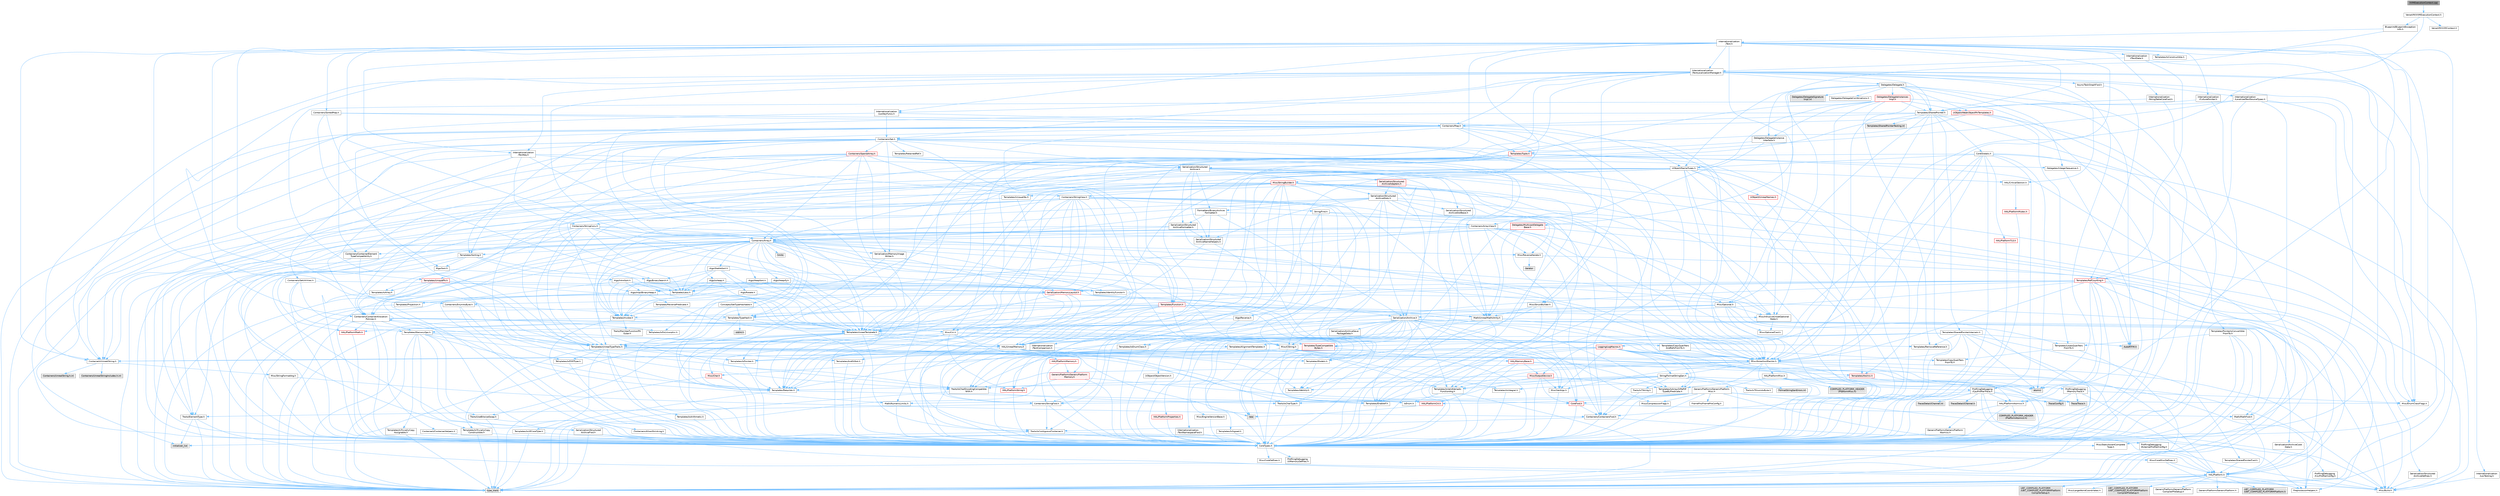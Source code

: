 digraph "VVMExecutionContext.cpp"
{
 // INTERACTIVE_SVG=YES
 // LATEX_PDF_SIZE
  bgcolor="transparent";
  edge [fontname=Helvetica,fontsize=10,labelfontname=Helvetica,labelfontsize=10];
  node [fontname=Helvetica,fontsize=10,shape=box,height=0.2,width=0.4];
  Node1 [id="Node000001",label="VVMExecutionContext.cpp",height=0.2,width=0.4,color="gray40", fillcolor="grey60", style="filled", fontcolor="black",tooltip=" "];
  Node1 -> Node2 [id="edge1_Node000001_Node000002",color="steelblue1",style="solid",tooltip=" "];
  Node2 [id="Node000002",label="VerseVM/VVMExecutionContext.h",height=0.2,width=0.4,color="grey40", fillcolor="white", style="filled",URL="$d5/d0a/VVMExecutionContext_8h.html",tooltip=" "];
  Node2 -> Node3 [id="edge2_Node000002_Node000003",color="steelblue1",style="solid",tooltip=" "];
  Node3 [id="Node000003",label="Blueprint/BlueprintException\lInfo.h",height=0.2,width=0.4,color="grey40", fillcolor="white", style="filled",URL="$d2/d2b/BlueprintExceptionInfo_8h.html",tooltip=" "];
  Node3 -> Node4 [id="edge3_Node000003_Node000004",color="steelblue1",style="solid",tooltip=" "];
  Node4 [id="Node000004",label="Internationalization\l/Text.h",height=0.2,width=0.4,color="grey40", fillcolor="white", style="filled",URL="$d6/d35/Text_8h.html",tooltip=" "];
  Node4 -> Node5 [id="edge4_Node000004_Node000005",color="steelblue1",style="solid",tooltip=" "];
  Node5 [id="Node000005",label="CoreTypes.h",height=0.2,width=0.4,color="grey40", fillcolor="white", style="filled",URL="$dc/dec/CoreTypes_8h.html",tooltip=" "];
  Node5 -> Node6 [id="edge5_Node000005_Node000006",color="steelblue1",style="solid",tooltip=" "];
  Node6 [id="Node000006",label="HAL/Platform.h",height=0.2,width=0.4,color="grey40", fillcolor="white", style="filled",URL="$d9/dd0/Platform_8h.html",tooltip=" "];
  Node6 -> Node7 [id="edge6_Node000006_Node000007",color="steelblue1",style="solid",tooltip=" "];
  Node7 [id="Node000007",label="Misc/Build.h",height=0.2,width=0.4,color="grey40", fillcolor="white", style="filled",URL="$d3/dbb/Build_8h.html",tooltip=" "];
  Node6 -> Node8 [id="edge7_Node000006_Node000008",color="steelblue1",style="solid",tooltip=" "];
  Node8 [id="Node000008",label="Misc/LargeWorldCoordinates.h",height=0.2,width=0.4,color="grey40", fillcolor="white", style="filled",URL="$d2/dcb/LargeWorldCoordinates_8h.html",tooltip=" "];
  Node6 -> Node9 [id="edge8_Node000006_Node000009",color="steelblue1",style="solid",tooltip=" "];
  Node9 [id="Node000009",label="type_traits",height=0.2,width=0.4,color="grey60", fillcolor="#E0E0E0", style="filled",tooltip=" "];
  Node6 -> Node10 [id="edge9_Node000006_Node000010",color="steelblue1",style="solid",tooltip=" "];
  Node10 [id="Node000010",label="PreprocessorHelpers.h",height=0.2,width=0.4,color="grey40", fillcolor="white", style="filled",URL="$db/ddb/PreprocessorHelpers_8h.html",tooltip=" "];
  Node6 -> Node11 [id="edge10_Node000006_Node000011",color="steelblue1",style="solid",tooltip=" "];
  Node11 [id="Node000011",label="UBT_COMPILED_PLATFORM\l/UBT_COMPILED_PLATFORMPlatform\lCompilerPreSetup.h",height=0.2,width=0.4,color="grey60", fillcolor="#E0E0E0", style="filled",tooltip=" "];
  Node6 -> Node12 [id="edge11_Node000006_Node000012",color="steelblue1",style="solid",tooltip=" "];
  Node12 [id="Node000012",label="GenericPlatform/GenericPlatform\lCompilerPreSetup.h",height=0.2,width=0.4,color="grey40", fillcolor="white", style="filled",URL="$d9/dc8/GenericPlatformCompilerPreSetup_8h.html",tooltip=" "];
  Node6 -> Node13 [id="edge12_Node000006_Node000013",color="steelblue1",style="solid",tooltip=" "];
  Node13 [id="Node000013",label="GenericPlatform/GenericPlatform.h",height=0.2,width=0.4,color="grey40", fillcolor="white", style="filled",URL="$d6/d84/GenericPlatform_8h.html",tooltip=" "];
  Node6 -> Node14 [id="edge13_Node000006_Node000014",color="steelblue1",style="solid",tooltip=" "];
  Node14 [id="Node000014",label="UBT_COMPILED_PLATFORM\l/UBT_COMPILED_PLATFORMPlatform.h",height=0.2,width=0.4,color="grey60", fillcolor="#E0E0E0", style="filled",tooltip=" "];
  Node6 -> Node15 [id="edge14_Node000006_Node000015",color="steelblue1",style="solid",tooltip=" "];
  Node15 [id="Node000015",label="UBT_COMPILED_PLATFORM\l/UBT_COMPILED_PLATFORMPlatform\lCompilerSetup.h",height=0.2,width=0.4,color="grey60", fillcolor="#E0E0E0", style="filled",tooltip=" "];
  Node5 -> Node16 [id="edge15_Node000005_Node000016",color="steelblue1",style="solid",tooltip=" "];
  Node16 [id="Node000016",label="ProfilingDebugging\l/UMemoryDefines.h",height=0.2,width=0.4,color="grey40", fillcolor="white", style="filled",URL="$d2/da2/UMemoryDefines_8h.html",tooltip=" "];
  Node5 -> Node17 [id="edge16_Node000005_Node000017",color="steelblue1",style="solid",tooltip=" "];
  Node17 [id="Node000017",label="Misc/CoreMiscDefines.h",height=0.2,width=0.4,color="grey40", fillcolor="white", style="filled",URL="$da/d38/CoreMiscDefines_8h.html",tooltip=" "];
  Node17 -> Node6 [id="edge17_Node000017_Node000006",color="steelblue1",style="solid",tooltip=" "];
  Node17 -> Node10 [id="edge18_Node000017_Node000010",color="steelblue1",style="solid",tooltip=" "];
  Node5 -> Node18 [id="edge19_Node000005_Node000018",color="steelblue1",style="solid",tooltip=" "];
  Node18 [id="Node000018",label="Misc/CoreDefines.h",height=0.2,width=0.4,color="grey40", fillcolor="white", style="filled",URL="$d3/dd2/CoreDefines_8h.html",tooltip=" "];
  Node4 -> Node19 [id="edge20_Node000004_Node000019",color="steelblue1",style="solid",tooltip=" "];
  Node19 [id="Node000019",label="HAL/PlatformAtomics.h",height=0.2,width=0.4,color="grey40", fillcolor="white", style="filled",URL="$d3/d36/PlatformAtomics_8h.html",tooltip=" "];
  Node19 -> Node5 [id="edge21_Node000019_Node000005",color="steelblue1",style="solid",tooltip=" "];
  Node19 -> Node20 [id="edge22_Node000019_Node000020",color="steelblue1",style="solid",tooltip=" "];
  Node20 [id="Node000020",label="GenericPlatform/GenericPlatform\lAtomics.h",height=0.2,width=0.4,color="grey40", fillcolor="white", style="filled",URL="$da/d72/GenericPlatformAtomics_8h.html",tooltip=" "];
  Node20 -> Node5 [id="edge23_Node000020_Node000005",color="steelblue1",style="solid",tooltip=" "];
  Node19 -> Node21 [id="edge24_Node000019_Node000021",color="steelblue1",style="solid",tooltip=" "];
  Node21 [id="Node000021",label="COMPILED_PLATFORM_HEADER\l(PlatformAtomics.h)",height=0.2,width=0.4,color="grey60", fillcolor="#E0E0E0", style="filled",tooltip=" "];
  Node4 -> Node22 [id="edge25_Node000004_Node000022",color="steelblue1",style="solid",tooltip=" "];
  Node22 [id="Node000022",label="Misc/AssertionMacros.h",height=0.2,width=0.4,color="grey40", fillcolor="white", style="filled",URL="$d0/dfa/AssertionMacros_8h.html",tooltip=" "];
  Node22 -> Node5 [id="edge26_Node000022_Node000005",color="steelblue1",style="solid",tooltip=" "];
  Node22 -> Node6 [id="edge27_Node000022_Node000006",color="steelblue1",style="solid",tooltip=" "];
  Node22 -> Node23 [id="edge28_Node000022_Node000023",color="steelblue1",style="solid",tooltip=" "];
  Node23 [id="Node000023",label="HAL/PlatformMisc.h",height=0.2,width=0.4,color="grey40", fillcolor="white", style="filled",URL="$d0/df5/PlatformMisc_8h.html",tooltip=" "];
  Node23 -> Node5 [id="edge29_Node000023_Node000005",color="steelblue1",style="solid",tooltip=" "];
  Node23 -> Node24 [id="edge30_Node000023_Node000024",color="steelblue1",style="solid",tooltip=" "];
  Node24 [id="Node000024",label="GenericPlatform/GenericPlatform\lMisc.h",height=0.2,width=0.4,color="grey40", fillcolor="white", style="filled",URL="$db/d9a/GenericPlatformMisc_8h.html",tooltip=" "];
  Node24 -> Node25 [id="edge31_Node000024_Node000025",color="steelblue1",style="solid",tooltip=" "];
  Node25 [id="Node000025",label="Containers/StringFwd.h",height=0.2,width=0.4,color="grey40", fillcolor="white", style="filled",URL="$df/d37/StringFwd_8h.html",tooltip=" "];
  Node25 -> Node5 [id="edge32_Node000025_Node000005",color="steelblue1",style="solid",tooltip=" "];
  Node25 -> Node26 [id="edge33_Node000025_Node000026",color="steelblue1",style="solid",tooltip=" "];
  Node26 [id="Node000026",label="Traits/ElementType.h",height=0.2,width=0.4,color="grey40", fillcolor="white", style="filled",URL="$d5/d4f/ElementType_8h.html",tooltip=" "];
  Node26 -> Node6 [id="edge34_Node000026_Node000006",color="steelblue1",style="solid",tooltip=" "];
  Node26 -> Node27 [id="edge35_Node000026_Node000027",color="steelblue1",style="solid",tooltip=" "];
  Node27 [id="Node000027",label="initializer_list",height=0.2,width=0.4,color="grey60", fillcolor="#E0E0E0", style="filled",tooltip=" "];
  Node26 -> Node9 [id="edge36_Node000026_Node000009",color="steelblue1",style="solid",tooltip=" "];
  Node25 -> Node28 [id="edge37_Node000025_Node000028",color="steelblue1",style="solid",tooltip=" "];
  Node28 [id="Node000028",label="Traits/IsContiguousContainer.h",height=0.2,width=0.4,color="grey40", fillcolor="white", style="filled",URL="$d5/d3c/IsContiguousContainer_8h.html",tooltip=" "];
  Node28 -> Node5 [id="edge38_Node000028_Node000005",color="steelblue1",style="solid",tooltip=" "];
  Node28 -> Node29 [id="edge39_Node000028_Node000029",color="steelblue1",style="solid",tooltip=" "];
  Node29 [id="Node000029",label="Misc/StaticAssertComplete\lType.h",height=0.2,width=0.4,color="grey40", fillcolor="white", style="filled",URL="$d5/d4e/StaticAssertCompleteType_8h.html",tooltip=" "];
  Node28 -> Node27 [id="edge40_Node000028_Node000027",color="steelblue1",style="solid",tooltip=" "];
  Node24 -> Node30 [id="edge41_Node000024_Node000030",color="steelblue1",style="solid",tooltip=" "];
  Node30 [id="Node000030",label="CoreFwd.h",height=0.2,width=0.4,color="red", fillcolor="#FFF0F0", style="filled",URL="$d1/d1e/CoreFwd_8h.html",tooltip=" "];
  Node30 -> Node5 [id="edge42_Node000030_Node000005",color="steelblue1",style="solid",tooltip=" "];
  Node30 -> Node31 [id="edge43_Node000030_Node000031",color="steelblue1",style="solid",tooltip=" "];
  Node31 [id="Node000031",label="Containers/ContainersFwd.h",height=0.2,width=0.4,color="grey40", fillcolor="white", style="filled",URL="$d4/d0a/ContainersFwd_8h.html",tooltip=" "];
  Node31 -> Node6 [id="edge44_Node000031_Node000006",color="steelblue1",style="solid",tooltip=" "];
  Node31 -> Node5 [id="edge45_Node000031_Node000005",color="steelblue1",style="solid",tooltip=" "];
  Node31 -> Node28 [id="edge46_Node000031_Node000028",color="steelblue1",style="solid",tooltip=" "];
  Node30 -> Node32 [id="edge47_Node000030_Node000032",color="steelblue1",style="solid",tooltip=" "];
  Node32 [id="Node000032",label="Math/MathFwd.h",height=0.2,width=0.4,color="grey40", fillcolor="white", style="filled",URL="$d2/d10/MathFwd_8h.html",tooltip=" "];
  Node32 -> Node6 [id="edge48_Node000032_Node000006",color="steelblue1",style="solid",tooltip=" "];
  Node24 -> Node5 [id="edge49_Node000024_Node000005",color="steelblue1",style="solid",tooltip=" "];
  Node24 -> Node34 [id="edge50_Node000024_Node000034",color="steelblue1",style="solid",tooltip=" "];
  Node34 [id="Node000034",label="FramePro/FrameProConfig.h",height=0.2,width=0.4,color="grey40", fillcolor="white", style="filled",URL="$d7/d90/FrameProConfig_8h.html",tooltip=" "];
  Node24 -> Node35 [id="edge51_Node000024_Node000035",color="steelblue1",style="solid",tooltip=" "];
  Node35 [id="Node000035",label="HAL/PlatformCrt.h",height=0.2,width=0.4,color="red", fillcolor="#FFF0F0", style="filled",URL="$d8/d75/PlatformCrt_8h.html",tooltip=" "];
  Node35 -> Node36 [id="edge52_Node000035_Node000036",color="steelblue1",style="solid",tooltip=" "];
  Node36 [id="Node000036",label="new",height=0.2,width=0.4,color="grey60", fillcolor="#E0E0E0", style="filled",tooltip=" "];
  Node24 -> Node45 [id="edge53_Node000024_Node000045",color="steelblue1",style="solid",tooltip=" "];
  Node45 [id="Node000045",label="Math/NumericLimits.h",height=0.2,width=0.4,color="grey40", fillcolor="white", style="filled",URL="$df/d1b/NumericLimits_8h.html",tooltip=" "];
  Node45 -> Node5 [id="edge54_Node000045_Node000005",color="steelblue1",style="solid",tooltip=" "];
  Node24 -> Node46 [id="edge55_Node000024_Node000046",color="steelblue1",style="solid",tooltip=" "];
  Node46 [id="Node000046",label="Misc/CompressionFlags.h",height=0.2,width=0.4,color="grey40", fillcolor="white", style="filled",URL="$d9/d76/CompressionFlags_8h.html",tooltip=" "];
  Node24 -> Node47 [id="edge56_Node000024_Node000047",color="steelblue1",style="solid",tooltip=" "];
  Node47 [id="Node000047",label="Misc/EnumClassFlags.h",height=0.2,width=0.4,color="grey40", fillcolor="white", style="filled",URL="$d8/de7/EnumClassFlags_8h.html",tooltip=" "];
  Node24 -> Node48 [id="edge57_Node000024_Node000048",color="steelblue1",style="solid",tooltip=" "];
  Node48 [id="Node000048",label="ProfilingDebugging\l/CsvProfilerConfig.h",height=0.2,width=0.4,color="grey40", fillcolor="white", style="filled",URL="$d3/d88/CsvProfilerConfig_8h.html",tooltip=" "];
  Node48 -> Node7 [id="edge58_Node000048_Node000007",color="steelblue1",style="solid",tooltip=" "];
  Node24 -> Node49 [id="edge59_Node000024_Node000049",color="steelblue1",style="solid",tooltip=" "];
  Node49 [id="Node000049",label="ProfilingDebugging\l/ExternalProfilerConfig.h",height=0.2,width=0.4,color="grey40", fillcolor="white", style="filled",URL="$d3/dbb/ExternalProfilerConfig_8h.html",tooltip=" "];
  Node49 -> Node7 [id="edge60_Node000049_Node000007",color="steelblue1",style="solid",tooltip=" "];
  Node23 -> Node50 [id="edge61_Node000023_Node000050",color="steelblue1",style="solid",tooltip=" "];
  Node50 [id="Node000050",label="COMPILED_PLATFORM_HEADER\l(PlatformMisc.h)",height=0.2,width=0.4,color="grey60", fillcolor="#E0E0E0", style="filled",tooltip=" "];
  Node23 -> Node51 [id="edge62_Node000023_Node000051",color="steelblue1",style="solid",tooltip=" "];
  Node51 [id="Node000051",label="ProfilingDebugging\l/CpuProfilerTrace.h",height=0.2,width=0.4,color="grey40", fillcolor="white", style="filled",URL="$da/dcb/CpuProfilerTrace_8h.html",tooltip=" "];
  Node51 -> Node5 [id="edge63_Node000051_Node000005",color="steelblue1",style="solid",tooltip=" "];
  Node51 -> Node31 [id="edge64_Node000051_Node000031",color="steelblue1",style="solid",tooltip=" "];
  Node51 -> Node19 [id="edge65_Node000051_Node000019",color="steelblue1",style="solid",tooltip=" "];
  Node51 -> Node10 [id="edge66_Node000051_Node000010",color="steelblue1",style="solid",tooltip=" "];
  Node51 -> Node7 [id="edge67_Node000051_Node000007",color="steelblue1",style="solid",tooltip=" "];
  Node51 -> Node52 [id="edge68_Node000051_Node000052",color="steelblue1",style="solid",tooltip=" "];
  Node52 [id="Node000052",label="Trace/Config.h",height=0.2,width=0.4,color="grey60", fillcolor="#E0E0E0", style="filled",tooltip=" "];
  Node51 -> Node53 [id="edge69_Node000051_Node000053",color="steelblue1",style="solid",tooltip=" "];
  Node53 [id="Node000053",label="Trace/Detail/Channel.h",height=0.2,width=0.4,color="grey60", fillcolor="#E0E0E0", style="filled",tooltip=" "];
  Node51 -> Node54 [id="edge70_Node000051_Node000054",color="steelblue1",style="solid",tooltip=" "];
  Node54 [id="Node000054",label="Trace/Detail/Channel.inl",height=0.2,width=0.4,color="grey60", fillcolor="#E0E0E0", style="filled",tooltip=" "];
  Node51 -> Node55 [id="edge71_Node000051_Node000055",color="steelblue1",style="solid",tooltip=" "];
  Node55 [id="Node000055",label="Trace/Trace.h",height=0.2,width=0.4,color="grey60", fillcolor="#E0E0E0", style="filled",tooltip=" "];
  Node22 -> Node10 [id="edge72_Node000022_Node000010",color="steelblue1",style="solid",tooltip=" "];
  Node22 -> Node56 [id="edge73_Node000022_Node000056",color="steelblue1",style="solid",tooltip=" "];
  Node56 [id="Node000056",label="Templates/EnableIf.h",height=0.2,width=0.4,color="grey40", fillcolor="white", style="filled",URL="$d7/d60/EnableIf_8h.html",tooltip=" "];
  Node56 -> Node5 [id="edge74_Node000056_Node000005",color="steelblue1",style="solid",tooltip=" "];
  Node22 -> Node57 [id="edge75_Node000022_Node000057",color="steelblue1",style="solid",tooltip=" "];
  Node57 [id="Node000057",label="Templates/IsArrayOrRefOf\lTypeByPredicate.h",height=0.2,width=0.4,color="grey40", fillcolor="white", style="filled",URL="$d6/da1/IsArrayOrRefOfTypeByPredicate_8h.html",tooltip=" "];
  Node57 -> Node5 [id="edge76_Node000057_Node000005",color="steelblue1",style="solid",tooltip=" "];
  Node22 -> Node58 [id="edge77_Node000022_Node000058",color="steelblue1",style="solid",tooltip=" "];
  Node58 [id="Node000058",label="Templates/IsValidVariadic\lFunctionArg.h",height=0.2,width=0.4,color="grey40", fillcolor="white", style="filled",URL="$d0/dc8/IsValidVariadicFunctionArg_8h.html",tooltip=" "];
  Node58 -> Node5 [id="edge78_Node000058_Node000005",color="steelblue1",style="solid",tooltip=" "];
  Node58 -> Node59 [id="edge79_Node000058_Node000059",color="steelblue1",style="solid",tooltip=" "];
  Node59 [id="Node000059",label="IsEnum.h",height=0.2,width=0.4,color="grey40", fillcolor="white", style="filled",URL="$d4/de5/IsEnum_8h.html",tooltip=" "];
  Node58 -> Node9 [id="edge80_Node000058_Node000009",color="steelblue1",style="solid",tooltip=" "];
  Node22 -> Node60 [id="edge81_Node000022_Node000060",color="steelblue1",style="solid",tooltip=" "];
  Node60 [id="Node000060",label="Traits/IsCharEncodingCompatible\lWith.h",height=0.2,width=0.4,color="grey40", fillcolor="white", style="filled",URL="$df/dd1/IsCharEncodingCompatibleWith_8h.html",tooltip=" "];
  Node60 -> Node9 [id="edge82_Node000060_Node000009",color="steelblue1",style="solid",tooltip=" "];
  Node60 -> Node61 [id="edge83_Node000060_Node000061",color="steelblue1",style="solid",tooltip=" "];
  Node61 [id="Node000061",label="Traits/IsCharType.h",height=0.2,width=0.4,color="grey40", fillcolor="white", style="filled",URL="$db/d51/IsCharType_8h.html",tooltip=" "];
  Node61 -> Node5 [id="edge84_Node000061_Node000005",color="steelblue1",style="solid",tooltip=" "];
  Node22 -> Node62 [id="edge85_Node000022_Node000062",color="steelblue1",style="solid",tooltip=" "];
  Node62 [id="Node000062",label="Misc/VarArgs.h",height=0.2,width=0.4,color="grey40", fillcolor="white", style="filled",URL="$d5/d6f/VarArgs_8h.html",tooltip=" "];
  Node62 -> Node5 [id="edge86_Node000062_Node000005",color="steelblue1",style="solid",tooltip=" "];
  Node22 -> Node63 [id="edge87_Node000022_Node000063",color="steelblue1",style="solid",tooltip=" "];
  Node63 [id="Node000063",label="String/FormatStringSan.h",height=0.2,width=0.4,color="grey40", fillcolor="white", style="filled",URL="$d3/d8b/FormatStringSan_8h.html",tooltip=" "];
  Node63 -> Node9 [id="edge88_Node000063_Node000009",color="steelblue1",style="solid",tooltip=" "];
  Node63 -> Node5 [id="edge89_Node000063_Node000005",color="steelblue1",style="solid",tooltip=" "];
  Node63 -> Node64 [id="edge90_Node000063_Node000064",color="steelblue1",style="solid",tooltip=" "];
  Node64 [id="Node000064",label="Templates/Requires.h",height=0.2,width=0.4,color="grey40", fillcolor="white", style="filled",URL="$dc/d96/Requires_8h.html",tooltip=" "];
  Node64 -> Node56 [id="edge91_Node000064_Node000056",color="steelblue1",style="solid",tooltip=" "];
  Node64 -> Node9 [id="edge92_Node000064_Node000009",color="steelblue1",style="solid",tooltip=" "];
  Node63 -> Node65 [id="edge93_Node000063_Node000065",color="steelblue1",style="solid",tooltip=" "];
  Node65 [id="Node000065",label="Templates/Identity.h",height=0.2,width=0.4,color="grey40", fillcolor="white", style="filled",URL="$d0/dd5/Identity_8h.html",tooltip=" "];
  Node63 -> Node58 [id="edge94_Node000063_Node000058",color="steelblue1",style="solid",tooltip=" "];
  Node63 -> Node61 [id="edge95_Node000063_Node000061",color="steelblue1",style="solid",tooltip=" "];
  Node63 -> Node66 [id="edge96_Node000063_Node000066",color="steelblue1",style="solid",tooltip=" "];
  Node66 [id="Node000066",label="Traits/IsTEnumAsByte.h",height=0.2,width=0.4,color="grey40", fillcolor="white", style="filled",URL="$d1/de6/IsTEnumAsByte_8h.html",tooltip=" "];
  Node63 -> Node67 [id="edge97_Node000063_Node000067",color="steelblue1",style="solid",tooltip=" "];
  Node67 [id="Node000067",label="Traits/IsTString.h",height=0.2,width=0.4,color="grey40", fillcolor="white", style="filled",URL="$d0/df8/IsTString_8h.html",tooltip=" "];
  Node67 -> Node31 [id="edge98_Node000067_Node000031",color="steelblue1",style="solid",tooltip=" "];
  Node63 -> Node31 [id="edge99_Node000063_Node000031",color="steelblue1",style="solid",tooltip=" "];
  Node63 -> Node68 [id="edge100_Node000063_Node000068",color="steelblue1",style="solid",tooltip=" "];
  Node68 [id="Node000068",label="FormatStringSanErrors.inl",height=0.2,width=0.4,color="grey60", fillcolor="#E0E0E0", style="filled",tooltip=" "];
  Node22 -> Node69 [id="edge101_Node000022_Node000069",color="steelblue1",style="solid",tooltip=" "];
  Node69 [id="Node000069",label="atomic",height=0.2,width=0.4,color="grey60", fillcolor="#E0E0E0", style="filled",tooltip=" "];
  Node4 -> Node47 [id="edge102_Node000004_Node000047",color="steelblue1",style="solid",tooltip=" "];
  Node4 -> Node70 [id="edge103_Node000004_Node000070",color="steelblue1",style="solid",tooltip=" "];
  Node70 [id="Node000070",label="Templates/UnrealTypeTraits.h",height=0.2,width=0.4,color="grey40", fillcolor="white", style="filled",URL="$d2/d2d/UnrealTypeTraits_8h.html",tooltip=" "];
  Node70 -> Node5 [id="edge104_Node000070_Node000005",color="steelblue1",style="solid",tooltip=" "];
  Node70 -> Node71 [id="edge105_Node000070_Node000071",color="steelblue1",style="solid",tooltip=" "];
  Node71 [id="Node000071",label="Templates/IsPointer.h",height=0.2,width=0.4,color="grey40", fillcolor="white", style="filled",URL="$d7/d05/IsPointer_8h.html",tooltip=" "];
  Node71 -> Node5 [id="edge106_Node000071_Node000005",color="steelblue1",style="solid",tooltip=" "];
  Node70 -> Node22 [id="edge107_Node000070_Node000022",color="steelblue1",style="solid",tooltip=" "];
  Node70 -> Node72 [id="edge108_Node000070_Node000072",color="steelblue1",style="solid",tooltip=" "];
  Node72 [id="Node000072",label="Templates/AndOrNot.h",height=0.2,width=0.4,color="grey40", fillcolor="white", style="filled",URL="$db/d0a/AndOrNot_8h.html",tooltip=" "];
  Node72 -> Node5 [id="edge109_Node000072_Node000005",color="steelblue1",style="solid",tooltip=" "];
  Node70 -> Node56 [id="edge110_Node000070_Node000056",color="steelblue1",style="solid",tooltip=" "];
  Node70 -> Node73 [id="edge111_Node000070_Node000073",color="steelblue1",style="solid",tooltip=" "];
  Node73 [id="Node000073",label="Templates/IsArithmetic.h",height=0.2,width=0.4,color="grey40", fillcolor="white", style="filled",URL="$d2/d5d/IsArithmetic_8h.html",tooltip=" "];
  Node73 -> Node5 [id="edge112_Node000073_Node000005",color="steelblue1",style="solid",tooltip=" "];
  Node70 -> Node59 [id="edge113_Node000070_Node000059",color="steelblue1",style="solid",tooltip=" "];
  Node70 -> Node74 [id="edge114_Node000070_Node000074",color="steelblue1",style="solid",tooltip=" "];
  Node74 [id="Node000074",label="Templates/Models.h",height=0.2,width=0.4,color="grey40", fillcolor="white", style="filled",URL="$d3/d0c/Models_8h.html",tooltip=" "];
  Node74 -> Node65 [id="edge115_Node000074_Node000065",color="steelblue1",style="solid",tooltip=" "];
  Node70 -> Node75 [id="edge116_Node000070_Node000075",color="steelblue1",style="solid",tooltip=" "];
  Node75 [id="Node000075",label="Templates/IsPODType.h",height=0.2,width=0.4,color="grey40", fillcolor="white", style="filled",URL="$d7/db1/IsPODType_8h.html",tooltip=" "];
  Node75 -> Node5 [id="edge117_Node000075_Node000005",color="steelblue1",style="solid",tooltip=" "];
  Node70 -> Node76 [id="edge118_Node000070_Node000076",color="steelblue1",style="solid",tooltip=" "];
  Node76 [id="Node000076",label="Templates/IsUECoreType.h",height=0.2,width=0.4,color="grey40", fillcolor="white", style="filled",URL="$d1/db8/IsUECoreType_8h.html",tooltip=" "];
  Node76 -> Node5 [id="edge119_Node000076_Node000005",color="steelblue1",style="solid",tooltip=" "];
  Node76 -> Node9 [id="edge120_Node000076_Node000009",color="steelblue1",style="solid",tooltip=" "];
  Node70 -> Node77 [id="edge121_Node000070_Node000077",color="steelblue1",style="solid",tooltip=" "];
  Node77 [id="Node000077",label="Templates/IsTriviallyCopy\lConstructible.h",height=0.2,width=0.4,color="grey40", fillcolor="white", style="filled",URL="$d3/d78/IsTriviallyCopyConstructible_8h.html",tooltip=" "];
  Node77 -> Node5 [id="edge122_Node000077_Node000005",color="steelblue1",style="solid",tooltip=" "];
  Node77 -> Node9 [id="edge123_Node000077_Node000009",color="steelblue1",style="solid",tooltip=" "];
  Node4 -> Node78 [id="edge124_Node000004_Node000078",color="steelblue1",style="solid",tooltip=" "];
  Node78 [id="Node000078",label="Containers/Array.h",height=0.2,width=0.4,color="grey40", fillcolor="white", style="filled",URL="$df/dd0/Array_8h.html",tooltip=" "];
  Node78 -> Node5 [id="edge125_Node000078_Node000005",color="steelblue1",style="solid",tooltip=" "];
  Node78 -> Node22 [id="edge126_Node000078_Node000022",color="steelblue1",style="solid",tooltip=" "];
  Node78 -> Node79 [id="edge127_Node000078_Node000079",color="steelblue1",style="solid",tooltip=" "];
  Node79 [id="Node000079",label="Misc/IntrusiveUnsetOptional\lState.h",height=0.2,width=0.4,color="grey40", fillcolor="white", style="filled",URL="$d2/d0a/IntrusiveUnsetOptionalState_8h.html",tooltip=" "];
  Node79 -> Node80 [id="edge128_Node000079_Node000080",color="steelblue1",style="solid",tooltip=" "];
  Node80 [id="Node000080",label="Misc/OptionalFwd.h",height=0.2,width=0.4,color="grey40", fillcolor="white", style="filled",URL="$dc/d50/OptionalFwd_8h.html",tooltip=" "];
  Node78 -> Node81 [id="edge129_Node000078_Node000081",color="steelblue1",style="solid",tooltip=" "];
  Node81 [id="Node000081",label="Misc/ReverseIterate.h",height=0.2,width=0.4,color="grey40", fillcolor="white", style="filled",URL="$db/de3/ReverseIterate_8h.html",tooltip=" "];
  Node81 -> Node6 [id="edge130_Node000081_Node000006",color="steelblue1",style="solid",tooltip=" "];
  Node81 -> Node82 [id="edge131_Node000081_Node000082",color="steelblue1",style="solid",tooltip=" "];
  Node82 [id="Node000082",label="iterator",height=0.2,width=0.4,color="grey60", fillcolor="#E0E0E0", style="filled",tooltip=" "];
  Node78 -> Node83 [id="edge132_Node000078_Node000083",color="steelblue1",style="solid",tooltip=" "];
  Node83 [id="Node000083",label="HAL/UnrealMemory.h",height=0.2,width=0.4,color="grey40", fillcolor="white", style="filled",URL="$d9/d96/UnrealMemory_8h.html",tooltip=" "];
  Node83 -> Node5 [id="edge133_Node000083_Node000005",color="steelblue1",style="solid",tooltip=" "];
  Node83 -> Node84 [id="edge134_Node000083_Node000084",color="steelblue1",style="solid",tooltip=" "];
  Node84 [id="Node000084",label="GenericPlatform/GenericPlatform\lMemory.h",height=0.2,width=0.4,color="red", fillcolor="#FFF0F0", style="filled",URL="$dd/d22/GenericPlatformMemory_8h.html",tooltip=" "];
  Node84 -> Node30 [id="edge135_Node000084_Node000030",color="steelblue1",style="solid",tooltip=" "];
  Node84 -> Node5 [id="edge136_Node000084_Node000005",color="steelblue1",style="solid",tooltip=" "];
  Node84 -> Node85 [id="edge137_Node000084_Node000085",color="steelblue1",style="solid",tooltip=" "];
  Node85 [id="Node000085",label="HAL/PlatformString.h",height=0.2,width=0.4,color="red", fillcolor="#FFF0F0", style="filled",URL="$db/db5/PlatformString_8h.html",tooltip=" "];
  Node85 -> Node5 [id="edge138_Node000085_Node000005",color="steelblue1",style="solid",tooltip=" "];
  Node83 -> Node87 [id="edge139_Node000083_Node000087",color="steelblue1",style="solid",tooltip=" "];
  Node87 [id="Node000087",label="HAL/MemoryBase.h",height=0.2,width=0.4,color="red", fillcolor="#FFF0F0", style="filled",URL="$d6/d9f/MemoryBase_8h.html",tooltip=" "];
  Node87 -> Node5 [id="edge140_Node000087_Node000005",color="steelblue1",style="solid",tooltip=" "];
  Node87 -> Node19 [id="edge141_Node000087_Node000019",color="steelblue1",style="solid",tooltip=" "];
  Node87 -> Node35 [id="edge142_Node000087_Node000035",color="steelblue1",style="solid",tooltip=" "];
  Node87 -> Node89 [id="edge143_Node000087_Node000089",color="steelblue1",style="solid",tooltip=" "];
  Node89 [id="Node000089",label="Misc/OutputDevice.h",height=0.2,width=0.4,color="red", fillcolor="#FFF0F0", style="filled",URL="$d7/d32/OutputDevice_8h.html",tooltip=" "];
  Node89 -> Node30 [id="edge144_Node000089_Node000030",color="steelblue1",style="solid",tooltip=" "];
  Node89 -> Node5 [id="edge145_Node000089_Node000005",color="steelblue1",style="solid",tooltip=" "];
  Node89 -> Node62 [id="edge146_Node000089_Node000062",color="steelblue1",style="solid",tooltip=" "];
  Node89 -> Node57 [id="edge147_Node000089_Node000057",color="steelblue1",style="solid",tooltip=" "];
  Node89 -> Node58 [id="edge148_Node000089_Node000058",color="steelblue1",style="solid",tooltip=" "];
  Node89 -> Node60 [id="edge149_Node000089_Node000060",color="steelblue1",style="solid",tooltip=" "];
  Node87 -> Node91 [id="edge150_Node000087_Node000091",color="steelblue1",style="solid",tooltip=" "];
  Node91 [id="Node000091",label="Templates/Atomic.h",height=0.2,width=0.4,color="red", fillcolor="#FFF0F0", style="filled",URL="$d3/d91/Atomic_8h.html",tooltip=" "];
  Node91 -> Node94 [id="edge151_Node000091_Node000094",color="steelblue1",style="solid",tooltip=" "];
  Node94 [id="Node000094",label="Templates/IsIntegral.h",height=0.2,width=0.4,color="grey40", fillcolor="white", style="filled",URL="$da/d64/IsIntegral_8h.html",tooltip=" "];
  Node94 -> Node5 [id="edge152_Node000094_Node000005",color="steelblue1",style="solid",tooltip=" "];
  Node91 -> Node69 [id="edge153_Node000091_Node000069",color="steelblue1",style="solid",tooltip=" "];
  Node83 -> Node98 [id="edge154_Node000083_Node000098",color="steelblue1",style="solid",tooltip=" "];
  Node98 [id="Node000098",label="HAL/PlatformMemory.h",height=0.2,width=0.4,color="red", fillcolor="#FFF0F0", style="filled",URL="$de/d68/PlatformMemory_8h.html",tooltip=" "];
  Node98 -> Node5 [id="edge155_Node000098_Node000005",color="steelblue1",style="solid",tooltip=" "];
  Node98 -> Node84 [id="edge156_Node000098_Node000084",color="steelblue1",style="solid",tooltip=" "];
  Node83 -> Node100 [id="edge157_Node000083_Node000100",color="steelblue1",style="solid",tooltip=" "];
  Node100 [id="Node000100",label="ProfilingDebugging\l/MemoryTrace.h",height=0.2,width=0.4,color="grey40", fillcolor="white", style="filled",URL="$da/dd7/MemoryTrace_8h.html",tooltip=" "];
  Node100 -> Node6 [id="edge158_Node000100_Node000006",color="steelblue1",style="solid",tooltip=" "];
  Node100 -> Node47 [id="edge159_Node000100_Node000047",color="steelblue1",style="solid",tooltip=" "];
  Node100 -> Node52 [id="edge160_Node000100_Node000052",color="steelblue1",style="solid",tooltip=" "];
  Node100 -> Node55 [id="edge161_Node000100_Node000055",color="steelblue1",style="solid",tooltip=" "];
  Node83 -> Node71 [id="edge162_Node000083_Node000071",color="steelblue1",style="solid",tooltip=" "];
  Node78 -> Node70 [id="edge163_Node000078_Node000070",color="steelblue1",style="solid",tooltip=" "];
  Node78 -> Node101 [id="edge164_Node000078_Node000101",color="steelblue1",style="solid",tooltip=" "];
  Node101 [id="Node000101",label="Templates/UnrealTemplate.h",height=0.2,width=0.4,color="grey40", fillcolor="white", style="filled",URL="$d4/d24/UnrealTemplate_8h.html",tooltip=" "];
  Node101 -> Node5 [id="edge165_Node000101_Node000005",color="steelblue1",style="solid",tooltip=" "];
  Node101 -> Node71 [id="edge166_Node000101_Node000071",color="steelblue1",style="solid",tooltip=" "];
  Node101 -> Node83 [id="edge167_Node000101_Node000083",color="steelblue1",style="solid",tooltip=" "];
  Node101 -> Node102 [id="edge168_Node000101_Node000102",color="steelblue1",style="solid",tooltip=" "];
  Node102 [id="Node000102",label="Templates/CopyQualifiers\lAndRefsFromTo.h",height=0.2,width=0.4,color="grey40", fillcolor="white", style="filled",URL="$d3/db3/CopyQualifiersAndRefsFromTo_8h.html",tooltip=" "];
  Node102 -> Node103 [id="edge169_Node000102_Node000103",color="steelblue1",style="solid",tooltip=" "];
  Node103 [id="Node000103",label="Templates/CopyQualifiers\lFromTo.h",height=0.2,width=0.4,color="grey40", fillcolor="white", style="filled",URL="$d5/db4/CopyQualifiersFromTo_8h.html",tooltip=" "];
  Node101 -> Node70 [id="edge170_Node000101_Node000070",color="steelblue1",style="solid",tooltip=" "];
  Node101 -> Node104 [id="edge171_Node000101_Node000104",color="steelblue1",style="solid",tooltip=" "];
  Node104 [id="Node000104",label="Templates/RemoveReference.h",height=0.2,width=0.4,color="grey40", fillcolor="white", style="filled",URL="$da/dbe/RemoveReference_8h.html",tooltip=" "];
  Node104 -> Node5 [id="edge172_Node000104_Node000005",color="steelblue1",style="solid",tooltip=" "];
  Node101 -> Node64 [id="edge173_Node000101_Node000064",color="steelblue1",style="solid",tooltip=" "];
  Node101 -> Node105 [id="edge174_Node000101_Node000105",color="steelblue1",style="solid",tooltip=" "];
  Node105 [id="Node000105",label="Templates/TypeCompatible\lBytes.h",height=0.2,width=0.4,color="red", fillcolor="#FFF0F0", style="filled",URL="$df/d0a/TypeCompatibleBytes_8h.html",tooltip=" "];
  Node105 -> Node5 [id="edge175_Node000105_Node000005",color="steelblue1",style="solid",tooltip=" "];
  Node105 -> Node36 [id="edge176_Node000105_Node000036",color="steelblue1",style="solid",tooltip=" "];
  Node105 -> Node9 [id="edge177_Node000105_Node000009",color="steelblue1",style="solid",tooltip=" "];
  Node101 -> Node65 [id="edge178_Node000101_Node000065",color="steelblue1",style="solid",tooltip=" "];
  Node101 -> Node28 [id="edge179_Node000101_Node000028",color="steelblue1",style="solid",tooltip=" "];
  Node101 -> Node106 [id="edge180_Node000101_Node000106",color="steelblue1",style="solid",tooltip=" "];
  Node106 [id="Node000106",label="Traits/UseBitwiseSwap.h",height=0.2,width=0.4,color="grey40", fillcolor="white", style="filled",URL="$db/df3/UseBitwiseSwap_8h.html",tooltip=" "];
  Node106 -> Node5 [id="edge181_Node000106_Node000005",color="steelblue1",style="solid",tooltip=" "];
  Node106 -> Node9 [id="edge182_Node000106_Node000009",color="steelblue1",style="solid",tooltip=" "];
  Node101 -> Node9 [id="edge183_Node000101_Node000009",color="steelblue1",style="solid",tooltip=" "];
  Node78 -> Node107 [id="edge184_Node000078_Node000107",color="steelblue1",style="solid",tooltip=" "];
  Node107 [id="Node000107",label="Containers/AllowShrinking.h",height=0.2,width=0.4,color="grey40", fillcolor="white", style="filled",URL="$d7/d1a/AllowShrinking_8h.html",tooltip=" "];
  Node107 -> Node5 [id="edge185_Node000107_Node000005",color="steelblue1",style="solid",tooltip=" "];
  Node78 -> Node108 [id="edge186_Node000078_Node000108",color="steelblue1",style="solid",tooltip=" "];
  Node108 [id="Node000108",label="Containers/ContainerAllocation\lPolicies.h",height=0.2,width=0.4,color="grey40", fillcolor="white", style="filled",URL="$d7/dff/ContainerAllocationPolicies_8h.html",tooltip=" "];
  Node108 -> Node5 [id="edge187_Node000108_Node000005",color="steelblue1",style="solid",tooltip=" "];
  Node108 -> Node109 [id="edge188_Node000108_Node000109",color="steelblue1",style="solid",tooltip=" "];
  Node109 [id="Node000109",label="Containers/ContainerHelpers.h",height=0.2,width=0.4,color="grey40", fillcolor="white", style="filled",URL="$d7/d33/ContainerHelpers_8h.html",tooltip=" "];
  Node109 -> Node5 [id="edge189_Node000109_Node000005",color="steelblue1",style="solid",tooltip=" "];
  Node108 -> Node108 [id="edge190_Node000108_Node000108",color="steelblue1",style="solid",tooltip=" "];
  Node108 -> Node110 [id="edge191_Node000108_Node000110",color="steelblue1",style="solid",tooltip=" "];
  Node110 [id="Node000110",label="HAL/PlatformMath.h",height=0.2,width=0.4,color="red", fillcolor="#FFF0F0", style="filled",URL="$dc/d53/PlatformMath_8h.html",tooltip=" "];
  Node110 -> Node5 [id="edge192_Node000110_Node000005",color="steelblue1",style="solid",tooltip=" "];
  Node108 -> Node83 [id="edge193_Node000108_Node000083",color="steelblue1",style="solid",tooltip=" "];
  Node108 -> Node45 [id="edge194_Node000108_Node000045",color="steelblue1",style="solid",tooltip=" "];
  Node108 -> Node22 [id="edge195_Node000108_Node000022",color="steelblue1",style="solid",tooltip=" "];
  Node108 -> Node118 [id="edge196_Node000108_Node000118",color="steelblue1",style="solid",tooltip=" "];
  Node118 [id="Node000118",label="Templates/IsPolymorphic.h",height=0.2,width=0.4,color="grey40", fillcolor="white", style="filled",URL="$dc/d20/IsPolymorphic_8h.html",tooltip=" "];
  Node108 -> Node119 [id="edge197_Node000108_Node000119",color="steelblue1",style="solid",tooltip=" "];
  Node119 [id="Node000119",label="Templates/MemoryOps.h",height=0.2,width=0.4,color="grey40", fillcolor="white", style="filled",URL="$db/dea/MemoryOps_8h.html",tooltip=" "];
  Node119 -> Node5 [id="edge198_Node000119_Node000005",color="steelblue1",style="solid",tooltip=" "];
  Node119 -> Node83 [id="edge199_Node000119_Node000083",color="steelblue1",style="solid",tooltip=" "];
  Node119 -> Node96 [id="edge200_Node000119_Node000096",color="steelblue1",style="solid",tooltip=" "];
  Node96 [id="Node000096",label="Templates/IsTriviallyCopy\lAssignable.h",height=0.2,width=0.4,color="grey40", fillcolor="white", style="filled",URL="$d2/df2/IsTriviallyCopyAssignable_8h.html",tooltip=" "];
  Node96 -> Node5 [id="edge201_Node000096_Node000005",color="steelblue1",style="solid",tooltip=" "];
  Node96 -> Node9 [id="edge202_Node000096_Node000009",color="steelblue1",style="solid",tooltip=" "];
  Node119 -> Node77 [id="edge203_Node000119_Node000077",color="steelblue1",style="solid",tooltip=" "];
  Node119 -> Node64 [id="edge204_Node000119_Node000064",color="steelblue1",style="solid",tooltip=" "];
  Node119 -> Node70 [id="edge205_Node000119_Node000070",color="steelblue1",style="solid",tooltip=" "];
  Node119 -> Node106 [id="edge206_Node000119_Node000106",color="steelblue1",style="solid",tooltip=" "];
  Node119 -> Node36 [id="edge207_Node000119_Node000036",color="steelblue1",style="solid",tooltip=" "];
  Node119 -> Node9 [id="edge208_Node000119_Node000009",color="steelblue1",style="solid",tooltip=" "];
  Node108 -> Node105 [id="edge209_Node000108_Node000105",color="steelblue1",style="solid",tooltip=" "];
  Node108 -> Node9 [id="edge210_Node000108_Node000009",color="steelblue1",style="solid",tooltip=" "];
  Node78 -> Node120 [id="edge211_Node000078_Node000120",color="steelblue1",style="solid",tooltip=" "];
  Node120 [id="Node000120",label="Containers/ContainerElement\lTypeCompatibility.h",height=0.2,width=0.4,color="grey40", fillcolor="white", style="filled",URL="$df/ddf/ContainerElementTypeCompatibility_8h.html",tooltip=" "];
  Node120 -> Node5 [id="edge212_Node000120_Node000005",color="steelblue1",style="solid",tooltip=" "];
  Node120 -> Node70 [id="edge213_Node000120_Node000070",color="steelblue1",style="solid",tooltip=" "];
  Node78 -> Node121 [id="edge214_Node000078_Node000121",color="steelblue1",style="solid",tooltip=" "];
  Node121 [id="Node000121",label="Serialization/Archive.h",height=0.2,width=0.4,color="grey40", fillcolor="white", style="filled",URL="$d7/d3b/Archive_8h.html",tooltip=" "];
  Node121 -> Node30 [id="edge215_Node000121_Node000030",color="steelblue1",style="solid",tooltip=" "];
  Node121 -> Node5 [id="edge216_Node000121_Node000005",color="steelblue1",style="solid",tooltip=" "];
  Node121 -> Node122 [id="edge217_Node000121_Node000122",color="steelblue1",style="solid",tooltip=" "];
  Node122 [id="Node000122",label="HAL/PlatformProperties.h",height=0.2,width=0.4,color="red", fillcolor="#FFF0F0", style="filled",URL="$d9/db0/PlatformProperties_8h.html",tooltip=" "];
  Node122 -> Node5 [id="edge218_Node000122_Node000005",color="steelblue1",style="solid",tooltip=" "];
  Node121 -> Node125 [id="edge219_Node000121_Node000125",color="steelblue1",style="solid",tooltip=" "];
  Node125 [id="Node000125",label="Internationalization\l/TextNamespaceFwd.h",height=0.2,width=0.4,color="grey40", fillcolor="white", style="filled",URL="$d8/d97/TextNamespaceFwd_8h.html",tooltip=" "];
  Node125 -> Node5 [id="edge220_Node000125_Node000005",color="steelblue1",style="solid",tooltip=" "];
  Node121 -> Node32 [id="edge221_Node000121_Node000032",color="steelblue1",style="solid",tooltip=" "];
  Node121 -> Node22 [id="edge222_Node000121_Node000022",color="steelblue1",style="solid",tooltip=" "];
  Node121 -> Node7 [id="edge223_Node000121_Node000007",color="steelblue1",style="solid",tooltip=" "];
  Node121 -> Node46 [id="edge224_Node000121_Node000046",color="steelblue1",style="solid",tooltip=" "];
  Node121 -> Node126 [id="edge225_Node000121_Node000126",color="steelblue1",style="solid",tooltip=" "];
  Node126 [id="Node000126",label="Misc/EngineVersionBase.h",height=0.2,width=0.4,color="grey40", fillcolor="white", style="filled",URL="$d5/d2b/EngineVersionBase_8h.html",tooltip=" "];
  Node126 -> Node5 [id="edge226_Node000126_Node000005",color="steelblue1",style="solid",tooltip=" "];
  Node121 -> Node62 [id="edge227_Node000121_Node000062",color="steelblue1",style="solid",tooltip=" "];
  Node121 -> Node127 [id="edge228_Node000121_Node000127",color="steelblue1",style="solid",tooltip=" "];
  Node127 [id="Node000127",label="Serialization/ArchiveCook\lData.h",height=0.2,width=0.4,color="grey40", fillcolor="white", style="filled",URL="$dc/db6/ArchiveCookData_8h.html",tooltip=" "];
  Node127 -> Node6 [id="edge229_Node000127_Node000006",color="steelblue1",style="solid",tooltip=" "];
  Node121 -> Node128 [id="edge230_Node000121_Node000128",color="steelblue1",style="solid",tooltip=" "];
  Node128 [id="Node000128",label="Serialization/ArchiveSave\lPackageData.h",height=0.2,width=0.4,color="grey40", fillcolor="white", style="filled",URL="$d1/d37/ArchiveSavePackageData_8h.html",tooltip=" "];
  Node121 -> Node56 [id="edge231_Node000121_Node000056",color="steelblue1",style="solid",tooltip=" "];
  Node121 -> Node57 [id="edge232_Node000121_Node000057",color="steelblue1",style="solid",tooltip=" "];
  Node121 -> Node129 [id="edge233_Node000121_Node000129",color="steelblue1",style="solid",tooltip=" "];
  Node129 [id="Node000129",label="Templates/IsEnumClass.h",height=0.2,width=0.4,color="grey40", fillcolor="white", style="filled",URL="$d7/d15/IsEnumClass_8h.html",tooltip=" "];
  Node129 -> Node5 [id="edge234_Node000129_Node000005",color="steelblue1",style="solid",tooltip=" "];
  Node129 -> Node72 [id="edge235_Node000129_Node000072",color="steelblue1",style="solid",tooltip=" "];
  Node121 -> Node115 [id="edge236_Node000121_Node000115",color="steelblue1",style="solid",tooltip=" "];
  Node115 [id="Node000115",label="Templates/IsSigned.h",height=0.2,width=0.4,color="grey40", fillcolor="white", style="filled",URL="$d8/dd8/IsSigned_8h.html",tooltip=" "];
  Node115 -> Node5 [id="edge237_Node000115_Node000005",color="steelblue1",style="solid",tooltip=" "];
  Node121 -> Node58 [id="edge238_Node000121_Node000058",color="steelblue1",style="solid",tooltip=" "];
  Node121 -> Node101 [id="edge239_Node000121_Node000101",color="steelblue1",style="solid",tooltip=" "];
  Node121 -> Node60 [id="edge240_Node000121_Node000060",color="steelblue1",style="solid",tooltip=" "];
  Node121 -> Node130 [id="edge241_Node000121_Node000130",color="steelblue1",style="solid",tooltip=" "];
  Node130 [id="Node000130",label="UObject/ObjectVersion.h",height=0.2,width=0.4,color="grey40", fillcolor="white", style="filled",URL="$da/d63/ObjectVersion_8h.html",tooltip=" "];
  Node130 -> Node5 [id="edge242_Node000130_Node000005",color="steelblue1",style="solid",tooltip=" "];
  Node78 -> Node131 [id="edge243_Node000078_Node000131",color="steelblue1",style="solid",tooltip=" "];
  Node131 [id="Node000131",label="Serialization/MemoryImage\lWriter.h",height=0.2,width=0.4,color="grey40", fillcolor="white", style="filled",URL="$d0/d08/MemoryImageWriter_8h.html",tooltip=" "];
  Node131 -> Node5 [id="edge244_Node000131_Node000005",color="steelblue1",style="solid",tooltip=" "];
  Node131 -> Node132 [id="edge245_Node000131_Node000132",color="steelblue1",style="solid",tooltip=" "];
  Node132 [id="Node000132",label="Serialization/MemoryLayout.h",height=0.2,width=0.4,color="red", fillcolor="#FFF0F0", style="filled",URL="$d7/d66/MemoryLayout_8h.html",tooltip=" "];
  Node132 -> Node135 [id="edge246_Node000132_Node000135",color="steelblue1",style="solid",tooltip=" "];
  Node135 [id="Node000135",label="Containers/EnumAsByte.h",height=0.2,width=0.4,color="grey40", fillcolor="white", style="filled",URL="$d6/d9a/EnumAsByte_8h.html",tooltip=" "];
  Node135 -> Node5 [id="edge247_Node000135_Node000005",color="steelblue1",style="solid",tooltip=" "];
  Node135 -> Node75 [id="edge248_Node000135_Node000075",color="steelblue1",style="solid",tooltip=" "];
  Node135 -> Node136 [id="edge249_Node000135_Node000136",color="steelblue1",style="solid",tooltip=" "];
  Node136 [id="Node000136",label="Templates/TypeHash.h",height=0.2,width=0.4,color="grey40", fillcolor="white", style="filled",URL="$d1/d62/TypeHash_8h.html",tooltip=" "];
  Node136 -> Node5 [id="edge250_Node000136_Node000005",color="steelblue1",style="solid",tooltip=" "];
  Node136 -> Node64 [id="edge251_Node000136_Node000064",color="steelblue1",style="solid",tooltip=" "];
  Node136 -> Node137 [id="edge252_Node000136_Node000137",color="steelblue1",style="solid",tooltip=" "];
  Node137 [id="Node000137",label="Misc/Crc.h",height=0.2,width=0.4,color="grey40", fillcolor="white", style="filled",URL="$d4/dd2/Crc_8h.html",tooltip=" "];
  Node137 -> Node5 [id="edge253_Node000137_Node000005",color="steelblue1",style="solid",tooltip=" "];
  Node137 -> Node85 [id="edge254_Node000137_Node000085",color="steelblue1",style="solid",tooltip=" "];
  Node137 -> Node22 [id="edge255_Node000137_Node000022",color="steelblue1",style="solid",tooltip=" "];
  Node137 -> Node138 [id="edge256_Node000137_Node000138",color="steelblue1",style="solid",tooltip=" "];
  Node138 [id="Node000138",label="Misc/CString.h",height=0.2,width=0.4,color="grey40", fillcolor="white", style="filled",URL="$d2/d49/CString_8h.html",tooltip=" "];
  Node138 -> Node5 [id="edge257_Node000138_Node000005",color="steelblue1",style="solid",tooltip=" "];
  Node138 -> Node35 [id="edge258_Node000138_Node000035",color="steelblue1",style="solid",tooltip=" "];
  Node138 -> Node85 [id="edge259_Node000138_Node000085",color="steelblue1",style="solid",tooltip=" "];
  Node138 -> Node22 [id="edge260_Node000138_Node000022",color="steelblue1",style="solid",tooltip=" "];
  Node138 -> Node139 [id="edge261_Node000138_Node000139",color="steelblue1",style="solid",tooltip=" "];
  Node139 [id="Node000139",label="Misc/Char.h",height=0.2,width=0.4,color="red", fillcolor="#FFF0F0", style="filled",URL="$d0/d58/Char_8h.html",tooltip=" "];
  Node139 -> Node5 [id="edge262_Node000139_Node000005",color="steelblue1",style="solid",tooltip=" "];
  Node139 -> Node9 [id="edge263_Node000139_Node000009",color="steelblue1",style="solid",tooltip=" "];
  Node138 -> Node62 [id="edge264_Node000138_Node000062",color="steelblue1",style="solid",tooltip=" "];
  Node138 -> Node57 [id="edge265_Node000138_Node000057",color="steelblue1",style="solid",tooltip=" "];
  Node138 -> Node58 [id="edge266_Node000138_Node000058",color="steelblue1",style="solid",tooltip=" "];
  Node138 -> Node60 [id="edge267_Node000138_Node000060",color="steelblue1",style="solid",tooltip=" "];
  Node137 -> Node139 [id="edge268_Node000137_Node000139",color="steelblue1",style="solid",tooltip=" "];
  Node137 -> Node70 [id="edge269_Node000137_Node000070",color="steelblue1",style="solid",tooltip=" "];
  Node137 -> Node61 [id="edge270_Node000137_Node000061",color="steelblue1",style="solid",tooltip=" "];
  Node136 -> Node142 [id="edge271_Node000136_Node000142",color="steelblue1",style="solid",tooltip=" "];
  Node142 [id="Node000142",label="stdint.h",height=0.2,width=0.4,color="grey60", fillcolor="#E0E0E0", style="filled",tooltip=" "];
  Node136 -> Node9 [id="edge272_Node000136_Node000009",color="steelblue1",style="solid",tooltip=" "];
  Node132 -> Node25 [id="edge273_Node000132_Node000025",color="steelblue1",style="solid",tooltip=" "];
  Node132 -> Node83 [id="edge274_Node000132_Node000083",color="steelblue1",style="solid",tooltip=" "];
  Node132 -> Node56 [id="edge275_Node000132_Node000056",color="steelblue1",style="solid",tooltip=" "];
  Node132 -> Node118 [id="edge276_Node000132_Node000118",color="steelblue1",style="solid",tooltip=" "];
  Node132 -> Node74 [id="edge277_Node000132_Node000074",color="steelblue1",style="solid",tooltip=" "];
  Node132 -> Node101 [id="edge278_Node000132_Node000101",color="steelblue1",style="solid",tooltip=" "];
  Node78 -> Node145 [id="edge279_Node000078_Node000145",color="steelblue1",style="solid",tooltip=" "];
  Node145 [id="Node000145",label="Algo/Heapify.h",height=0.2,width=0.4,color="grey40", fillcolor="white", style="filled",URL="$d0/d2a/Heapify_8h.html",tooltip=" "];
  Node145 -> Node146 [id="edge280_Node000145_Node000146",color="steelblue1",style="solid",tooltip=" "];
  Node146 [id="Node000146",label="Algo/Impl/BinaryHeap.h",height=0.2,width=0.4,color="grey40", fillcolor="white", style="filled",URL="$d7/da3/Algo_2Impl_2BinaryHeap_8h.html",tooltip=" "];
  Node146 -> Node147 [id="edge281_Node000146_Node000147",color="steelblue1",style="solid",tooltip=" "];
  Node147 [id="Node000147",label="Templates/Invoke.h",height=0.2,width=0.4,color="grey40", fillcolor="white", style="filled",URL="$d7/deb/Invoke_8h.html",tooltip=" "];
  Node147 -> Node5 [id="edge282_Node000147_Node000005",color="steelblue1",style="solid",tooltip=" "];
  Node147 -> Node148 [id="edge283_Node000147_Node000148",color="steelblue1",style="solid",tooltip=" "];
  Node148 [id="Node000148",label="Traits/MemberFunctionPtr\lOuter.h",height=0.2,width=0.4,color="grey40", fillcolor="white", style="filled",URL="$db/da7/MemberFunctionPtrOuter_8h.html",tooltip=" "];
  Node147 -> Node101 [id="edge284_Node000147_Node000101",color="steelblue1",style="solid",tooltip=" "];
  Node147 -> Node9 [id="edge285_Node000147_Node000009",color="steelblue1",style="solid",tooltip=" "];
  Node146 -> Node149 [id="edge286_Node000146_Node000149",color="steelblue1",style="solid",tooltip=" "];
  Node149 [id="Node000149",label="Templates/Projection.h",height=0.2,width=0.4,color="grey40", fillcolor="white", style="filled",URL="$d7/df0/Projection_8h.html",tooltip=" "];
  Node149 -> Node9 [id="edge287_Node000149_Node000009",color="steelblue1",style="solid",tooltip=" "];
  Node146 -> Node150 [id="edge288_Node000146_Node000150",color="steelblue1",style="solid",tooltip=" "];
  Node150 [id="Node000150",label="Templates/ReversePredicate.h",height=0.2,width=0.4,color="grey40", fillcolor="white", style="filled",URL="$d8/d28/ReversePredicate_8h.html",tooltip=" "];
  Node150 -> Node147 [id="edge289_Node000150_Node000147",color="steelblue1",style="solid",tooltip=" "];
  Node150 -> Node101 [id="edge290_Node000150_Node000101",color="steelblue1",style="solid",tooltip=" "];
  Node146 -> Node9 [id="edge291_Node000146_Node000009",color="steelblue1",style="solid",tooltip=" "];
  Node145 -> Node151 [id="edge292_Node000145_Node000151",color="steelblue1",style="solid",tooltip=" "];
  Node151 [id="Node000151",label="Templates/IdentityFunctor.h",height=0.2,width=0.4,color="grey40", fillcolor="white", style="filled",URL="$d7/d2e/IdentityFunctor_8h.html",tooltip=" "];
  Node151 -> Node6 [id="edge293_Node000151_Node000006",color="steelblue1",style="solid",tooltip=" "];
  Node145 -> Node147 [id="edge294_Node000145_Node000147",color="steelblue1",style="solid",tooltip=" "];
  Node145 -> Node152 [id="edge295_Node000145_Node000152",color="steelblue1",style="solid",tooltip=" "];
  Node152 [id="Node000152",label="Templates/Less.h",height=0.2,width=0.4,color="grey40", fillcolor="white", style="filled",URL="$de/dc8/Less_8h.html",tooltip=" "];
  Node152 -> Node5 [id="edge296_Node000152_Node000005",color="steelblue1",style="solid",tooltip=" "];
  Node152 -> Node101 [id="edge297_Node000152_Node000101",color="steelblue1",style="solid",tooltip=" "];
  Node145 -> Node101 [id="edge298_Node000145_Node000101",color="steelblue1",style="solid",tooltip=" "];
  Node78 -> Node153 [id="edge299_Node000078_Node000153",color="steelblue1",style="solid",tooltip=" "];
  Node153 [id="Node000153",label="Algo/HeapSort.h",height=0.2,width=0.4,color="grey40", fillcolor="white", style="filled",URL="$d3/d92/HeapSort_8h.html",tooltip=" "];
  Node153 -> Node146 [id="edge300_Node000153_Node000146",color="steelblue1",style="solid",tooltip=" "];
  Node153 -> Node151 [id="edge301_Node000153_Node000151",color="steelblue1",style="solid",tooltip=" "];
  Node153 -> Node152 [id="edge302_Node000153_Node000152",color="steelblue1",style="solid",tooltip=" "];
  Node153 -> Node101 [id="edge303_Node000153_Node000101",color="steelblue1",style="solid",tooltip=" "];
  Node78 -> Node154 [id="edge304_Node000078_Node000154",color="steelblue1",style="solid",tooltip=" "];
  Node154 [id="Node000154",label="Algo/IsHeap.h",height=0.2,width=0.4,color="grey40", fillcolor="white", style="filled",URL="$de/d32/IsHeap_8h.html",tooltip=" "];
  Node154 -> Node146 [id="edge305_Node000154_Node000146",color="steelblue1",style="solid",tooltip=" "];
  Node154 -> Node151 [id="edge306_Node000154_Node000151",color="steelblue1",style="solid",tooltip=" "];
  Node154 -> Node147 [id="edge307_Node000154_Node000147",color="steelblue1",style="solid",tooltip=" "];
  Node154 -> Node152 [id="edge308_Node000154_Node000152",color="steelblue1",style="solid",tooltip=" "];
  Node154 -> Node101 [id="edge309_Node000154_Node000101",color="steelblue1",style="solid",tooltip=" "];
  Node78 -> Node146 [id="edge310_Node000078_Node000146",color="steelblue1",style="solid",tooltip=" "];
  Node78 -> Node155 [id="edge311_Node000078_Node000155",color="steelblue1",style="solid",tooltip=" "];
  Node155 [id="Node000155",label="Algo/StableSort.h",height=0.2,width=0.4,color="grey40", fillcolor="white", style="filled",URL="$d7/d3c/StableSort_8h.html",tooltip=" "];
  Node155 -> Node156 [id="edge312_Node000155_Node000156",color="steelblue1",style="solid",tooltip=" "];
  Node156 [id="Node000156",label="Algo/BinarySearch.h",height=0.2,width=0.4,color="grey40", fillcolor="white", style="filled",URL="$db/db4/BinarySearch_8h.html",tooltip=" "];
  Node156 -> Node151 [id="edge313_Node000156_Node000151",color="steelblue1",style="solid",tooltip=" "];
  Node156 -> Node147 [id="edge314_Node000156_Node000147",color="steelblue1",style="solid",tooltip=" "];
  Node156 -> Node152 [id="edge315_Node000156_Node000152",color="steelblue1",style="solid",tooltip=" "];
  Node155 -> Node157 [id="edge316_Node000155_Node000157",color="steelblue1",style="solid",tooltip=" "];
  Node157 [id="Node000157",label="Algo/Rotate.h",height=0.2,width=0.4,color="grey40", fillcolor="white", style="filled",URL="$dd/da7/Rotate_8h.html",tooltip=" "];
  Node157 -> Node101 [id="edge317_Node000157_Node000101",color="steelblue1",style="solid",tooltip=" "];
  Node155 -> Node151 [id="edge318_Node000155_Node000151",color="steelblue1",style="solid",tooltip=" "];
  Node155 -> Node147 [id="edge319_Node000155_Node000147",color="steelblue1",style="solid",tooltip=" "];
  Node155 -> Node152 [id="edge320_Node000155_Node000152",color="steelblue1",style="solid",tooltip=" "];
  Node155 -> Node101 [id="edge321_Node000155_Node000101",color="steelblue1",style="solid",tooltip=" "];
  Node78 -> Node158 [id="edge322_Node000078_Node000158",color="steelblue1",style="solid",tooltip=" "];
  Node158 [id="Node000158",label="Concepts/GetTypeHashable.h",height=0.2,width=0.4,color="grey40", fillcolor="white", style="filled",URL="$d3/da2/GetTypeHashable_8h.html",tooltip=" "];
  Node158 -> Node5 [id="edge323_Node000158_Node000005",color="steelblue1",style="solid",tooltip=" "];
  Node158 -> Node136 [id="edge324_Node000158_Node000136",color="steelblue1",style="solid",tooltip=" "];
  Node78 -> Node151 [id="edge325_Node000078_Node000151",color="steelblue1",style="solid",tooltip=" "];
  Node78 -> Node147 [id="edge326_Node000078_Node000147",color="steelblue1",style="solid",tooltip=" "];
  Node78 -> Node152 [id="edge327_Node000078_Node000152",color="steelblue1",style="solid",tooltip=" "];
  Node78 -> Node159 [id="edge328_Node000078_Node000159",color="steelblue1",style="solid",tooltip=" "];
  Node159 [id="Node000159",label="Templates/LosesQualifiers\lFromTo.h",height=0.2,width=0.4,color="grey40", fillcolor="white", style="filled",URL="$d2/db3/LosesQualifiersFromTo_8h.html",tooltip=" "];
  Node159 -> Node103 [id="edge329_Node000159_Node000103",color="steelblue1",style="solid",tooltip=" "];
  Node159 -> Node9 [id="edge330_Node000159_Node000009",color="steelblue1",style="solid",tooltip=" "];
  Node78 -> Node64 [id="edge331_Node000078_Node000064",color="steelblue1",style="solid",tooltip=" "];
  Node78 -> Node160 [id="edge332_Node000078_Node000160",color="steelblue1",style="solid",tooltip=" "];
  Node160 [id="Node000160",label="Templates/Sorting.h",height=0.2,width=0.4,color="grey40", fillcolor="white", style="filled",URL="$d3/d9e/Sorting_8h.html",tooltip=" "];
  Node160 -> Node5 [id="edge333_Node000160_Node000005",color="steelblue1",style="solid",tooltip=" "];
  Node160 -> Node156 [id="edge334_Node000160_Node000156",color="steelblue1",style="solid",tooltip=" "];
  Node160 -> Node161 [id="edge335_Node000160_Node000161",color="steelblue1",style="solid",tooltip=" "];
  Node161 [id="Node000161",label="Algo/Sort.h",height=0.2,width=0.4,color="grey40", fillcolor="white", style="filled",URL="$d1/d87/Sort_8h.html",tooltip=" "];
  Node161 -> Node162 [id="edge336_Node000161_Node000162",color="steelblue1",style="solid",tooltip=" "];
  Node162 [id="Node000162",label="Algo/IntroSort.h",height=0.2,width=0.4,color="grey40", fillcolor="white", style="filled",URL="$d3/db3/IntroSort_8h.html",tooltip=" "];
  Node162 -> Node146 [id="edge337_Node000162_Node000146",color="steelblue1",style="solid",tooltip=" "];
  Node162 -> Node163 [id="edge338_Node000162_Node000163",color="steelblue1",style="solid",tooltip=" "];
  Node163 [id="Node000163",label="Math/UnrealMathUtility.h",height=0.2,width=0.4,color="grey40", fillcolor="white", style="filled",URL="$db/db8/UnrealMathUtility_8h.html",tooltip=" "];
  Node163 -> Node5 [id="edge339_Node000163_Node000005",color="steelblue1",style="solid",tooltip=" "];
  Node163 -> Node22 [id="edge340_Node000163_Node000022",color="steelblue1",style="solid",tooltip=" "];
  Node163 -> Node110 [id="edge341_Node000163_Node000110",color="steelblue1",style="solid",tooltip=" "];
  Node163 -> Node32 [id="edge342_Node000163_Node000032",color="steelblue1",style="solid",tooltip=" "];
  Node163 -> Node65 [id="edge343_Node000163_Node000065",color="steelblue1",style="solid",tooltip=" "];
  Node163 -> Node64 [id="edge344_Node000163_Node000064",color="steelblue1",style="solid",tooltip=" "];
  Node162 -> Node151 [id="edge345_Node000162_Node000151",color="steelblue1",style="solid",tooltip=" "];
  Node162 -> Node147 [id="edge346_Node000162_Node000147",color="steelblue1",style="solid",tooltip=" "];
  Node162 -> Node149 [id="edge347_Node000162_Node000149",color="steelblue1",style="solid",tooltip=" "];
  Node162 -> Node152 [id="edge348_Node000162_Node000152",color="steelblue1",style="solid",tooltip=" "];
  Node162 -> Node101 [id="edge349_Node000162_Node000101",color="steelblue1",style="solid",tooltip=" "];
  Node160 -> Node110 [id="edge350_Node000160_Node000110",color="steelblue1",style="solid",tooltip=" "];
  Node160 -> Node152 [id="edge351_Node000160_Node000152",color="steelblue1",style="solid",tooltip=" "];
  Node78 -> Node164 [id="edge352_Node000078_Node000164",color="steelblue1",style="solid",tooltip=" "];
  Node164 [id="Node000164",label="Templates/AlignmentTemplates.h",height=0.2,width=0.4,color="grey40", fillcolor="white", style="filled",URL="$dd/d32/AlignmentTemplates_8h.html",tooltip=" "];
  Node164 -> Node5 [id="edge353_Node000164_Node000005",color="steelblue1",style="solid",tooltip=" "];
  Node164 -> Node94 [id="edge354_Node000164_Node000094",color="steelblue1",style="solid",tooltip=" "];
  Node164 -> Node71 [id="edge355_Node000164_Node000071",color="steelblue1",style="solid",tooltip=" "];
  Node78 -> Node26 [id="edge356_Node000078_Node000026",color="steelblue1",style="solid",tooltip=" "];
  Node78 -> Node116 [id="edge357_Node000078_Node000116",color="steelblue1",style="solid",tooltip=" "];
  Node116 [id="Node000116",label="limits",height=0.2,width=0.4,color="grey60", fillcolor="#E0E0E0", style="filled",tooltip=" "];
  Node78 -> Node9 [id="edge358_Node000078_Node000009",color="steelblue1",style="solid",tooltip=" "];
  Node4 -> Node165 [id="edge359_Node000004_Node000165",color="steelblue1",style="solid",tooltip=" "];
  Node165 [id="Node000165",label="Containers/UnrealString.h",height=0.2,width=0.4,color="grey40", fillcolor="white", style="filled",URL="$d5/dba/UnrealString_8h.html",tooltip=" "];
  Node165 -> Node166 [id="edge360_Node000165_Node000166",color="steelblue1",style="solid",tooltip=" "];
  Node166 [id="Node000166",label="Containers/UnrealStringIncludes.h.inl",height=0.2,width=0.4,color="grey60", fillcolor="#E0E0E0", style="filled",tooltip=" "];
  Node165 -> Node167 [id="edge361_Node000165_Node000167",color="steelblue1",style="solid",tooltip=" "];
  Node167 [id="Node000167",label="Containers/UnrealString.h.inl",height=0.2,width=0.4,color="grey60", fillcolor="#E0E0E0", style="filled",tooltip=" "];
  Node165 -> Node168 [id="edge362_Node000165_Node000168",color="steelblue1",style="solid",tooltip=" "];
  Node168 [id="Node000168",label="Misc/StringFormatArg.h",height=0.2,width=0.4,color="grey40", fillcolor="white", style="filled",URL="$d2/d16/StringFormatArg_8h.html",tooltip=" "];
  Node168 -> Node31 [id="edge363_Node000168_Node000031",color="steelblue1",style="solid",tooltip=" "];
  Node4 -> Node169 [id="edge364_Node000004_Node000169",color="steelblue1",style="solid",tooltip=" "];
  Node169 [id="Node000169",label="Containers/SortedMap.h",height=0.2,width=0.4,color="grey40", fillcolor="white", style="filled",URL="$d1/dcf/SortedMap_8h.html",tooltip=" "];
  Node169 -> Node170 [id="edge365_Node000169_Node000170",color="steelblue1",style="solid",tooltip=" "];
  Node170 [id="Node000170",label="Containers/Map.h",height=0.2,width=0.4,color="grey40", fillcolor="white", style="filled",URL="$df/d79/Map_8h.html",tooltip=" "];
  Node170 -> Node5 [id="edge366_Node000170_Node000005",color="steelblue1",style="solid",tooltip=" "];
  Node170 -> Node171 [id="edge367_Node000170_Node000171",color="steelblue1",style="solid",tooltip=" "];
  Node171 [id="Node000171",label="Algo/Reverse.h",height=0.2,width=0.4,color="grey40", fillcolor="white", style="filled",URL="$d5/d93/Reverse_8h.html",tooltip=" "];
  Node171 -> Node5 [id="edge368_Node000171_Node000005",color="steelblue1",style="solid",tooltip=" "];
  Node171 -> Node101 [id="edge369_Node000171_Node000101",color="steelblue1",style="solid",tooltip=" "];
  Node170 -> Node120 [id="edge370_Node000170_Node000120",color="steelblue1",style="solid",tooltip=" "];
  Node170 -> Node172 [id="edge371_Node000170_Node000172",color="steelblue1",style="solid",tooltip=" "];
  Node172 [id="Node000172",label="Containers/Set.h",height=0.2,width=0.4,color="grey40", fillcolor="white", style="filled",URL="$d4/d45/Set_8h.html",tooltip=" "];
  Node172 -> Node108 [id="edge372_Node000172_Node000108",color="steelblue1",style="solid",tooltip=" "];
  Node172 -> Node120 [id="edge373_Node000172_Node000120",color="steelblue1",style="solid",tooltip=" "];
  Node172 -> Node173 [id="edge374_Node000172_Node000173",color="steelblue1",style="solid",tooltip=" "];
  Node173 [id="Node000173",label="Containers/SetUtilities.h",height=0.2,width=0.4,color="grey40", fillcolor="white", style="filled",URL="$dc/de5/SetUtilities_8h.html",tooltip=" "];
  Node173 -> Node5 [id="edge375_Node000173_Node000005",color="steelblue1",style="solid",tooltip=" "];
  Node173 -> Node132 [id="edge376_Node000173_Node000132",color="steelblue1",style="solid",tooltip=" "];
  Node173 -> Node119 [id="edge377_Node000173_Node000119",color="steelblue1",style="solid",tooltip=" "];
  Node173 -> Node70 [id="edge378_Node000173_Node000070",color="steelblue1",style="solid",tooltip=" "];
  Node172 -> Node174 [id="edge379_Node000172_Node000174",color="steelblue1",style="solid",tooltip=" "];
  Node174 [id="Node000174",label="Containers/SparseArray.h",height=0.2,width=0.4,color="red", fillcolor="#FFF0F0", style="filled",URL="$d5/dbf/SparseArray_8h.html",tooltip=" "];
  Node174 -> Node5 [id="edge380_Node000174_Node000005",color="steelblue1",style="solid",tooltip=" "];
  Node174 -> Node22 [id="edge381_Node000174_Node000022",color="steelblue1",style="solid",tooltip=" "];
  Node174 -> Node83 [id="edge382_Node000174_Node000083",color="steelblue1",style="solid",tooltip=" "];
  Node174 -> Node70 [id="edge383_Node000174_Node000070",color="steelblue1",style="solid",tooltip=" "];
  Node174 -> Node101 [id="edge384_Node000174_Node000101",color="steelblue1",style="solid",tooltip=" "];
  Node174 -> Node108 [id="edge385_Node000174_Node000108",color="steelblue1",style="solid",tooltip=" "];
  Node174 -> Node152 [id="edge386_Node000174_Node000152",color="steelblue1",style="solid",tooltip=" "];
  Node174 -> Node78 [id="edge387_Node000174_Node000078",color="steelblue1",style="solid",tooltip=" "];
  Node174 -> Node163 [id="edge388_Node000174_Node000163",color="steelblue1",style="solid",tooltip=" "];
  Node174 -> Node177 [id="edge389_Node000174_Node000177",color="steelblue1",style="solid",tooltip=" "];
  Node177 [id="Node000177",label="Serialization/Structured\lArchive.h",height=0.2,width=0.4,color="grey40", fillcolor="white", style="filled",URL="$d9/d1e/StructuredArchive_8h.html",tooltip=" "];
  Node177 -> Node78 [id="edge390_Node000177_Node000078",color="steelblue1",style="solid",tooltip=" "];
  Node177 -> Node108 [id="edge391_Node000177_Node000108",color="steelblue1",style="solid",tooltip=" "];
  Node177 -> Node5 [id="edge392_Node000177_Node000005",color="steelblue1",style="solid",tooltip=" "];
  Node177 -> Node178 [id="edge393_Node000177_Node000178",color="steelblue1",style="solid",tooltip=" "];
  Node178 [id="Node000178",label="Formatters/BinaryArchive\lFormatter.h",height=0.2,width=0.4,color="grey40", fillcolor="white", style="filled",URL="$d2/d01/BinaryArchiveFormatter_8h.html",tooltip=" "];
  Node178 -> Node78 [id="edge394_Node000178_Node000078",color="steelblue1",style="solid",tooltip=" "];
  Node178 -> Node6 [id="edge395_Node000178_Node000006",color="steelblue1",style="solid",tooltip=" "];
  Node178 -> Node121 [id="edge396_Node000178_Node000121",color="steelblue1",style="solid",tooltip=" "];
  Node178 -> Node179 [id="edge397_Node000178_Node000179",color="steelblue1",style="solid",tooltip=" "];
  Node179 [id="Node000179",label="Serialization/Structured\lArchiveFormatter.h",height=0.2,width=0.4,color="grey40", fillcolor="white", style="filled",URL="$db/dfe/StructuredArchiveFormatter_8h.html",tooltip=" "];
  Node179 -> Node78 [id="edge398_Node000179_Node000078",color="steelblue1",style="solid",tooltip=" "];
  Node179 -> Node30 [id="edge399_Node000179_Node000030",color="steelblue1",style="solid",tooltip=" "];
  Node179 -> Node5 [id="edge400_Node000179_Node000005",color="steelblue1",style="solid",tooltip=" "];
  Node179 -> Node180 [id="edge401_Node000179_Node000180",color="steelblue1",style="solid",tooltip=" "];
  Node180 [id="Node000180",label="Serialization/Structured\lArchiveNameHelpers.h",height=0.2,width=0.4,color="grey40", fillcolor="white", style="filled",URL="$d0/d7b/StructuredArchiveNameHelpers_8h.html",tooltip=" "];
  Node180 -> Node5 [id="edge402_Node000180_Node000005",color="steelblue1",style="solid",tooltip=" "];
  Node180 -> Node65 [id="edge403_Node000180_Node000065",color="steelblue1",style="solid",tooltip=" "];
  Node178 -> Node180 [id="edge404_Node000178_Node000180",color="steelblue1",style="solid",tooltip=" "];
  Node177 -> Node7 [id="edge405_Node000177_Node000007",color="steelblue1",style="solid",tooltip=" "];
  Node177 -> Node121 [id="edge406_Node000177_Node000121",color="steelblue1",style="solid",tooltip=" "];
  Node177 -> Node181 [id="edge407_Node000177_Node000181",color="steelblue1",style="solid",tooltip=" "];
  Node181 [id="Node000181",label="Serialization/Structured\lArchiveAdapters.h",height=0.2,width=0.4,color="red", fillcolor="#FFF0F0", style="filled",URL="$d3/de1/StructuredArchiveAdapters_8h.html",tooltip=" "];
  Node181 -> Node5 [id="edge408_Node000181_Node000005",color="steelblue1",style="solid",tooltip=" "];
  Node181 -> Node74 [id="edge409_Node000181_Node000074",color="steelblue1",style="solid",tooltip=" "];
  Node181 -> Node184 [id="edge410_Node000181_Node000184",color="steelblue1",style="solid",tooltip=" "];
  Node184 [id="Node000184",label="Serialization/Structured\lArchiveSlots.h",height=0.2,width=0.4,color="grey40", fillcolor="white", style="filled",URL="$d2/d87/StructuredArchiveSlots_8h.html",tooltip=" "];
  Node184 -> Node78 [id="edge411_Node000184_Node000078",color="steelblue1",style="solid",tooltip=" "];
  Node184 -> Node5 [id="edge412_Node000184_Node000005",color="steelblue1",style="solid",tooltip=" "];
  Node184 -> Node178 [id="edge413_Node000184_Node000178",color="steelblue1",style="solid",tooltip=" "];
  Node184 -> Node7 [id="edge414_Node000184_Node000007",color="steelblue1",style="solid",tooltip=" "];
  Node184 -> Node185 [id="edge415_Node000184_Node000185",color="steelblue1",style="solid",tooltip=" "];
  Node185 [id="Node000185",label="Misc/Optional.h",height=0.2,width=0.4,color="grey40", fillcolor="white", style="filled",URL="$d2/dae/Optional_8h.html",tooltip=" "];
  Node185 -> Node5 [id="edge416_Node000185_Node000005",color="steelblue1",style="solid",tooltip=" "];
  Node185 -> Node22 [id="edge417_Node000185_Node000022",color="steelblue1",style="solid",tooltip=" "];
  Node185 -> Node79 [id="edge418_Node000185_Node000079",color="steelblue1",style="solid",tooltip=" "];
  Node185 -> Node80 [id="edge419_Node000185_Node000080",color="steelblue1",style="solid",tooltip=" "];
  Node185 -> Node119 [id="edge420_Node000185_Node000119",color="steelblue1",style="solid",tooltip=" "];
  Node185 -> Node101 [id="edge421_Node000185_Node000101",color="steelblue1",style="solid",tooltip=" "];
  Node185 -> Node121 [id="edge422_Node000185_Node000121",color="steelblue1",style="solid",tooltip=" "];
  Node184 -> Node121 [id="edge423_Node000184_Node000121",color="steelblue1",style="solid",tooltip=" "];
  Node184 -> Node186 [id="edge424_Node000184_Node000186",color="steelblue1",style="solid",tooltip=" "];
  Node186 [id="Node000186",label="Serialization/Structured\lArchiveFwd.h",height=0.2,width=0.4,color="grey40", fillcolor="white", style="filled",URL="$d2/df9/StructuredArchiveFwd_8h.html",tooltip=" "];
  Node186 -> Node5 [id="edge425_Node000186_Node000005",color="steelblue1",style="solid",tooltip=" "];
  Node186 -> Node7 [id="edge426_Node000186_Node000007",color="steelblue1",style="solid",tooltip=" "];
  Node186 -> Node9 [id="edge427_Node000186_Node000009",color="steelblue1",style="solid",tooltip=" "];
  Node184 -> Node180 [id="edge428_Node000184_Node000180",color="steelblue1",style="solid",tooltip=" "];
  Node184 -> Node187 [id="edge429_Node000184_Node000187",color="steelblue1",style="solid",tooltip=" "];
  Node187 [id="Node000187",label="Serialization/Structured\lArchiveSlotBase.h",height=0.2,width=0.4,color="grey40", fillcolor="white", style="filled",URL="$d9/d9a/StructuredArchiveSlotBase_8h.html",tooltip=" "];
  Node187 -> Node5 [id="edge430_Node000187_Node000005",color="steelblue1",style="solid",tooltip=" "];
  Node184 -> Node56 [id="edge431_Node000184_Node000056",color="steelblue1",style="solid",tooltip=" "];
  Node184 -> Node129 [id="edge432_Node000184_Node000129",color="steelblue1",style="solid",tooltip=" "];
  Node181 -> Node188 [id="edge433_Node000181_Node000188",color="steelblue1",style="solid",tooltip=" "];
  Node188 [id="Node000188",label="Templates/UniqueObj.h",height=0.2,width=0.4,color="grey40", fillcolor="white", style="filled",URL="$da/d95/UniqueObj_8h.html",tooltip=" "];
  Node188 -> Node5 [id="edge434_Node000188_Node000005",color="steelblue1",style="solid",tooltip=" "];
  Node188 -> Node189 [id="edge435_Node000188_Node000189",color="steelblue1",style="solid",tooltip=" "];
  Node189 [id="Node000189",label="Templates/UniquePtr.h",height=0.2,width=0.4,color="red", fillcolor="#FFF0F0", style="filled",URL="$de/d1a/UniquePtr_8h.html",tooltip=" "];
  Node189 -> Node5 [id="edge436_Node000189_Node000005",color="steelblue1",style="solid",tooltip=" "];
  Node189 -> Node101 [id="edge437_Node000189_Node000101",color="steelblue1",style="solid",tooltip=" "];
  Node189 -> Node190 [id="edge438_Node000189_Node000190",color="steelblue1",style="solid",tooltip=" "];
  Node190 [id="Node000190",label="Templates/IsArray.h",height=0.2,width=0.4,color="grey40", fillcolor="white", style="filled",URL="$d8/d8d/IsArray_8h.html",tooltip=" "];
  Node190 -> Node5 [id="edge439_Node000190_Node000005",color="steelblue1",style="solid",tooltip=" "];
  Node189 -> Node64 [id="edge440_Node000189_Node000064",color="steelblue1",style="solid",tooltip=" "];
  Node189 -> Node132 [id="edge441_Node000189_Node000132",color="steelblue1",style="solid",tooltip=" "];
  Node189 -> Node9 [id="edge442_Node000189_Node000009",color="steelblue1",style="solid",tooltip=" "];
  Node177 -> Node192 [id="edge443_Node000177_Node000192",color="steelblue1",style="solid",tooltip=" "];
  Node192 [id="Node000192",label="Serialization/Structured\lArchiveDefines.h",height=0.2,width=0.4,color="grey40", fillcolor="white", style="filled",URL="$d3/d61/StructuredArchiveDefines_8h.html",tooltip=" "];
  Node192 -> Node7 [id="edge444_Node000192_Node000007",color="steelblue1",style="solid",tooltip=" "];
  Node177 -> Node179 [id="edge445_Node000177_Node000179",color="steelblue1",style="solid",tooltip=" "];
  Node177 -> Node186 [id="edge446_Node000177_Node000186",color="steelblue1",style="solid",tooltip=" "];
  Node177 -> Node180 [id="edge447_Node000177_Node000180",color="steelblue1",style="solid",tooltip=" "];
  Node177 -> Node187 [id="edge448_Node000177_Node000187",color="steelblue1",style="solid",tooltip=" "];
  Node177 -> Node184 [id="edge449_Node000177_Node000184",color="steelblue1",style="solid",tooltip=" "];
  Node177 -> Node188 [id="edge450_Node000177_Node000188",color="steelblue1",style="solid",tooltip=" "];
  Node174 -> Node131 [id="edge451_Node000174_Node000131",color="steelblue1",style="solid",tooltip=" "];
  Node174 -> Node165 [id="edge452_Node000174_Node000165",color="steelblue1",style="solid",tooltip=" "];
  Node174 -> Node79 [id="edge453_Node000174_Node000079",color="steelblue1",style="solid",tooltip=" "];
  Node172 -> Node31 [id="edge454_Node000172_Node000031",color="steelblue1",style="solid",tooltip=" "];
  Node172 -> Node163 [id="edge455_Node000172_Node000163",color="steelblue1",style="solid",tooltip=" "];
  Node172 -> Node22 [id="edge456_Node000172_Node000022",color="steelblue1",style="solid",tooltip=" "];
  Node172 -> Node193 [id="edge457_Node000172_Node000193",color="steelblue1",style="solid",tooltip=" "];
  Node193 [id="Node000193",label="Misc/StructBuilder.h",height=0.2,width=0.4,color="grey40", fillcolor="white", style="filled",URL="$d9/db3/StructBuilder_8h.html",tooltip=" "];
  Node193 -> Node5 [id="edge458_Node000193_Node000005",color="steelblue1",style="solid",tooltip=" "];
  Node193 -> Node163 [id="edge459_Node000193_Node000163",color="steelblue1",style="solid",tooltip=" "];
  Node193 -> Node164 [id="edge460_Node000193_Node000164",color="steelblue1",style="solid",tooltip=" "];
  Node172 -> Node131 [id="edge461_Node000172_Node000131",color="steelblue1",style="solid",tooltip=" "];
  Node172 -> Node177 [id="edge462_Node000172_Node000177",color="steelblue1",style="solid",tooltip=" "];
  Node172 -> Node194 [id="edge463_Node000172_Node000194",color="steelblue1",style="solid",tooltip=" "];
  Node194 [id="Node000194",label="Templates/Function.h",height=0.2,width=0.4,color="red", fillcolor="#FFF0F0", style="filled",URL="$df/df5/Function_8h.html",tooltip=" "];
  Node194 -> Node5 [id="edge464_Node000194_Node000005",color="steelblue1",style="solid",tooltip=" "];
  Node194 -> Node22 [id="edge465_Node000194_Node000022",color="steelblue1",style="solid",tooltip=" "];
  Node194 -> Node79 [id="edge466_Node000194_Node000079",color="steelblue1",style="solid",tooltip=" "];
  Node194 -> Node83 [id="edge467_Node000194_Node000083",color="steelblue1",style="solid",tooltip=" "];
  Node194 -> Node70 [id="edge468_Node000194_Node000070",color="steelblue1",style="solid",tooltip=" "];
  Node194 -> Node147 [id="edge469_Node000194_Node000147",color="steelblue1",style="solid",tooltip=" "];
  Node194 -> Node101 [id="edge470_Node000194_Node000101",color="steelblue1",style="solid",tooltip=" "];
  Node194 -> Node64 [id="edge471_Node000194_Node000064",color="steelblue1",style="solid",tooltip=" "];
  Node194 -> Node163 [id="edge472_Node000194_Node000163",color="steelblue1",style="solid",tooltip=" "];
  Node194 -> Node36 [id="edge473_Node000194_Node000036",color="steelblue1",style="solid",tooltip=" "];
  Node194 -> Node9 [id="edge474_Node000194_Node000009",color="steelblue1",style="solid",tooltip=" "];
  Node172 -> Node196 [id="edge475_Node000172_Node000196",color="steelblue1",style="solid",tooltip=" "];
  Node196 [id="Node000196",label="Templates/RetainedRef.h",height=0.2,width=0.4,color="grey40", fillcolor="white", style="filled",URL="$d1/dac/RetainedRef_8h.html",tooltip=" "];
  Node172 -> Node160 [id="edge476_Node000172_Node000160",color="steelblue1",style="solid",tooltip=" "];
  Node172 -> Node136 [id="edge477_Node000172_Node000136",color="steelblue1",style="solid",tooltip=" "];
  Node172 -> Node101 [id="edge478_Node000172_Node000101",color="steelblue1",style="solid",tooltip=" "];
  Node172 -> Node27 [id="edge479_Node000172_Node000027",color="steelblue1",style="solid",tooltip=" "];
  Node172 -> Node9 [id="edge480_Node000172_Node000009",color="steelblue1",style="solid",tooltip=" "];
  Node170 -> Node165 [id="edge481_Node000170_Node000165",color="steelblue1",style="solid",tooltip=" "];
  Node170 -> Node22 [id="edge482_Node000170_Node000022",color="steelblue1",style="solid",tooltip=" "];
  Node170 -> Node193 [id="edge483_Node000170_Node000193",color="steelblue1",style="solid",tooltip=" "];
  Node170 -> Node194 [id="edge484_Node000170_Node000194",color="steelblue1",style="solid",tooltip=" "];
  Node170 -> Node160 [id="edge485_Node000170_Node000160",color="steelblue1",style="solid",tooltip=" "];
  Node170 -> Node197 [id="edge486_Node000170_Node000197",color="steelblue1",style="solid",tooltip=" "];
  Node197 [id="Node000197",label="Templates/Tuple.h",height=0.2,width=0.4,color="red", fillcolor="#FFF0F0", style="filled",URL="$d2/d4f/Tuple_8h.html",tooltip=" "];
  Node197 -> Node5 [id="edge487_Node000197_Node000005",color="steelblue1",style="solid",tooltip=" "];
  Node197 -> Node101 [id="edge488_Node000197_Node000101",color="steelblue1",style="solid",tooltip=" "];
  Node197 -> Node198 [id="edge489_Node000197_Node000198",color="steelblue1",style="solid",tooltip=" "];
  Node198 [id="Node000198",label="Delegates/IntegerSequence.h",height=0.2,width=0.4,color="grey40", fillcolor="white", style="filled",URL="$d2/dcc/IntegerSequence_8h.html",tooltip=" "];
  Node198 -> Node5 [id="edge490_Node000198_Node000005",color="steelblue1",style="solid",tooltip=" "];
  Node197 -> Node147 [id="edge491_Node000197_Node000147",color="steelblue1",style="solid",tooltip=" "];
  Node197 -> Node177 [id="edge492_Node000197_Node000177",color="steelblue1",style="solid",tooltip=" "];
  Node197 -> Node132 [id="edge493_Node000197_Node000132",color="steelblue1",style="solid",tooltip=" "];
  Node197 -> Node64 [id="edge494_Node000197_Node000064",color="steelblue1",style="solid",tooltip=" "];
  Node197 -> Node136 [id="edge495_Node000197_Node000136",color="steelblue1",style="solid",tooltip=" "];
  Node197 -> Node9 [id="edge496_Node000197_Node000009",color="steelblue1",style="solid",tooltip=" "];
  Node170 -> Node101 [id="edge497_Node000170_Node000101",color="steelblue1",style="solid",tooltip=" "];
  Node170 -> Node70 [id="edge498_Node000170_Node000070",color="steelblue1",style="solid",tooltip=" "];
  Node170 -> Node9 [id="edge499_Node000170_Node000009",color="steelblue1",style="solid",tooltip=" "];
  Node169 -> Node156 [id="edge500_Node000169_Node000156",color="steelblue1",style="solid",tooltip=" "];
  Node169 -> Node161 [id="edge501_Node000169_Node000161",color="steelblue1",style="solid",tooltip=" "];
  Node169 -> Node200 [id="edge502_Node000169_Node000200",color="steelblue1",style="solid",tooltip=" "];
  Node200 [id="Node000200",label="UObject/NameTypes.h",height=0.2,width=0.4,color="grey40", fillcolor="white", style="filled",URL="$d6/d35/NameTypes_8h.html",tooltip=" "];
  Node200 -> Node5 [id="edge503_Node000200_Node000005",color="steelblue1",style="solid",tooltip=" "];
  Node200 -> Node22 [id="edge504_Node000200_Node000022",color="steelblue1",style="solid",tooltip=" "];
  Node200 -> Node83 [id="edge505_Node000200_Node000083",color="steelblue1",style="solid",tooltip=" "];
  Node200 -> Node70 [id="edge506_Node000200_Node000070",color="steelblue1",style="solid",tooltip=" "];
  Node200 -> Node101 [id="edge507_Node000200_Node000101",color="steelblue1",style="solid",tooltip=" "];
  Node200 -> Node165 [id="edge508_Node000200_Node000165",color="steelblue1",style="solid",tooltip=" "];
  Node200 -> Node201 [id="edge509_Node000200_Node000201",color="steelblue1",style="solid",tooltip=" "];
  Node201 [id="Node000201",label="HAL/CriticalSection.h",height=0.2,width=0.4,color="grey40", fillcolor="white", style="filled",URL="$d6/d90/CriticalSection_8h.html",tooltip=" "];
  Node201 -> Node202 [id="edge510_Node000201_Node000202",color="steelblue1",style="solid",tooltip=" "];
  Node202 [id="Node000202",label="HAL/PlatformMutex.h",height=0.2,width=0.4,color="red", fillcolor="#FFF0F0", style="filled",URL="$d9/d0b/PlatformMutex_8h.html",tooltip=" "];
  Node202 -> Node5 [id="edge511_Node000202_Node000005",color="steelblue1",style="solid",tooltip=" "];
  Node200 -> Node204 [id="edge512_Node000200_Node000204",color="steelblue1",style="solid",tooltip=" "];
  Node204 [id="Node000204",label="Containers/StringConv.h",height=0.2,width=0.4,color="grey40", fillcolor="white", style="filled",URL="$d3/ddf/StringConv_8h.html",tooltip=" "];
  Node204 -> Node5 [id="edge513_Node000204_Node000005",color="steelblue1",style="solid",tooltip=" "];
  Node204 -> Node22 [id="edge514_Node000204_Node000022",color="steelblue1",style="solid",tooltip=" "];
  Node204 -> Node108 [id="edge515_Node000204_Node000108",color="steelblue1",style="solid",tooltip=" "];
  Node204 -> Node78 [id="edge516_Node000204_Node000078",color="steelblue1",style="solid",tooltip=" "];
  Node204 -> Node138 [id="edge517_Node000204_Node000138",color="steelblue1",style="solid",tooltip=" "];
  Node204 -> Node190 [id="edge518_Node000204_Node000190",color="steelblue1",style="solid",tooltip=" "];
  Node204 -> Node101 [id="edge519_Node000204_Node000101",color="steelblue1",style="solid",tooltip=" "];
  Node204 -> Node70 [id="edge520_Node000204_Node000070",color="steelblue1",style="solid",tooltip=" "];
  Node204 -> Node26 [id="edge521_Node000204_Node000026",color="steelblue1",style="solid",tooltip=" "];
  Node204 -> Node60 [id="edge522_Node000204_Node000060",color="steelblue1",style="solid",tooltip=" "];
  Node204 -> Node28 [id="edge523_Node000204_Node000028",color="steelblue1",style="solid",tooltip=" "];
  Node204 -> Node9 [id="edge524_Node000204_Node000009",color="steelblue1",style="solid",tooltip=" "];
  Node200 -> Node25 [id="edge525_Node000200_Node000025",color="steelblue1",style="solid",tooltip=" "];
  Node200 -> Node205 [id="edge526_Node000200_Node000205",color="steelblue1",style="solid",tooltip=" "];
  Node205 [id="Node000205",label="UObject/UnrealNames.h",height=0.2,width=0.4,color="red", fillcolor="#FFF0F0", style="filled",URL="$d8/db1/UnrealNames_8h.html",tooltip=" "];
  Node205 -> Node5 [id="edge527_Node000205_Node000005",color="steelblue1",style="solid",tooltip=" "];
  Node200 -> Node91 [id="edge528_Node000200_Node000091",color="steelblue1",style="solid",tooltip=" "];
  Node200 -> Node132 [id="edge529_Node000200_Node000132",color="steelblue1",style="solid",tooltip=" "];
  Node200 -> Node79 [id="edge530_Node000200_Node000079",color="steelblue1",style="solid",tooltip=" "];
  Node200 -> Node207 [id="edge531_Node000200_Node000207",color="steelblue1",style="solid",tooltip=" "];
  Node207 [id="Node000207",label="Misc/StringBuilder.h",height=0.2,width=0.4,color="red", fillcolor="#FFF0F0", style="filled",URL="$d4/d52/StringBuilder_8h.html",tooltip=" "];
  Node207 -> Node25 [id="edge532_Node000207_Node000025",color="steelblue1",style="solid",tooltip=" "];
  Node207 -> Node208 [id="edge533_Node000207_Node000208",color="steelblue1",style="solid",tooltip=" "];
  Node208 [id="Node000208",label="Containers/StringView.h",height=0.2,width=0.4,color="grey40", fillcolor="white", style="filled",URL="$dd/dea/StringView_8h.html",tooltip=" "];
  Node208 -> Node5 [id="edge534_Node000208_Node000005",color="steelblue1",style="solid",tooltip=" "];
  Node208 -> Node25 [id="edge535_Node000208_Node000025",color="steelblue1",style="solid",tooltip=" "];
  Node208 -> Node83 [id="edge536_Node000208_Node000083",color="steelblue1",style="solid",tooltip=" "];
  Node208 -> Node45 [id="edge537_Node000208_Node000045",color="steelblue1",style="solid",tooltip=" "];
  Node208 -> Node163 [id="edge538_Node000208_Node000163",color="steelblue1",style="solid",tooltip=" "];
  Node208 -> Node137 [id="edge539_Node000208_Node000137",color="steelblue1",style="solid",tooltip=" "];
  Node208 -> Node138 [id="edge540_Node000208_Node000138",color="steelblue1",style="solid",tooltip=" "];
  Node208 -> Node81 [id="edge541_Node000208_Node000081",color="steelblue1",style="solid",tooltip=" "];
  Node208 -> Node209 [id="edge542_Node000208_Node000209",color="steelblue1",style="solid",tooltip=" "];
  Node209 [id="Node000209",label="String/Find.h",height=0.2,width=0.4,color="grey40", fillcolor="white", style="filled",URL="$d7/dda/String_2Find_8h.html",tooltip=" "];
  Node209 -> Node210 [id="edge543_Node000209_Node000210",color="steelblue1",style="solid",tooltip=" "];
  Node210 [id="Node000210",label="Containers/ArrayView.h",height=0.2,width=0.4,color="grey40", fillcolor="white", style="filled",URL="$d7/df4/ArrayView_8h.html",tooltip=" "];
  Node210 -> Node5 [id="edge544_Node000210_Node000005",color="steelblue1",style="solid",tooltip=" "];
  Node210 -> Node31 [id="edge545_Node000210_Node000031",color="steelblue1",style="solid",tooltip=" "];
  Node210 -> Node22 [id="edge546_Node000210_Node000022",color="steelblue1",style="solid",tooltip=" "];
  Node210 -> Node81 [id="edge547_Node000210_Node000081",color="steelblue1",style="solid",tooltip=" "];
  Node210 -> Node79 [id="edge548_Node000210_Node000079",color="steelblue1",style="solid",tooltip=" "];
  Node210 -> Node147 [id="edge549_Node000210_Node000147",color="steelblue1",style="solid",tooltip=" "];
  Node210 -> Node70 [id="edge550_Node000210_Node000070",color="steelblue1",style="solid",tooltip=" "];
  Node210 -> Node26 [id="edge551_Node000210_Node000026",color="steelblue1",style="solid",tooltip=" "];
  Node210 -> Node78 [id="edge552_Node000210_Node000078",color="steelblue1",style="solid",tooltip=" "];
  Node210 -> Node163 [id="edge553_Node000210_Node000163",color="steelblue1",style="solid",tooltip=" "];
  Node210 -> Node9 [id="edge554_Node000210_Node000009",color="steelblue1",style="solid",tooltip=" "];
  Node209 -> Node31 [id="edge555_Node000209_Node000031",color="steelblue1",style="solid",tooltip=" "];
  Node209 -> Node25 [id="edge556_Node000209_Node000025",color="steelblue1",style="solid",tooltip=" "];
  Node209 -> Node5 [id="edge557_Node000209_Node000005",color="steelblue1",style="solid",tooltip=" "];
  Node209 -> Node138 [id="edge558_Node000209_Node000138",color="steelblue1",style="solid",tooltip=" "];
  Node208 -> Node64 [id="edge559_Node000208_Node000064",color="steelblue1",style="solid",tooltip=" "];
  Node208 -> Node101 [id="edge560_Node000208_Node000101",color="steelblue1",style="solid",tooltip=" "];
  Node208 -> Node26 [id="edge561_Node000208_Node000026",color="steelblue1",style="solid",tooltip=" "];
  Node208 -> Node60 [id="edge562_Node000208_Node000060",color="steelblue1",style="solid",tooltip=" "];
  Node208 -> Node61 [id="edge563_Node000208_Node000061",color="steelblue1",style="solid",tooltip=" "];
  Node208 -> Node28 [id="edge564_Node000208_Node000028",color="steelblue1",style="solid",tooltip=" "];
  Node208 -> Node9 [id="edge565_Node000208_Node000009",color="steelblue1",style="solid",tooltip=" "];
  Node207 -> Node5 [id="edge566_Node000207_Node000005",color="steelblue1",style="solid",tooltip=" "];
  Node207 -> Node85 [id="edge567_Node000207_Node000085",color="steelblue1",style="solid",tooltip=" "];
  Node207 -> Node83 [id="edge568_Node000207_Node000083",color="steelblue1",style="solid",tooltip=" "];
  Node207 -> Node22 [id="edge569_Node000207_Node000022",color="steelblue1",style="solid",tooltip=" "];
  Node207 -> Node138 [id="edge570_Node000207_Node000138",color="steelblue1",style="solid",tooltip=" "];
  Node207 -> Node56 [id="edge571_Node000207_Node000056",color="steelblue1",style="solid",tooltip=" "];
  Node207 -> Node57 [id="edge572_Node000207_Node000057",color="steelblue1",style="solid",tooltip=" "];
  Node207 -> Node58 [id="edge573_Node000207_Node000058",color="steelblue1",style="solid",tooltip=" "];
  Node207 -> Node64 [id="edge574_Node000207_Node000064",color="steelblue1",style="solid",tooltip=" "];
  Node207 -> Node101 [id="edge575_Node000207_Node000101",color="steelblue1",style="solid",tooltip=" "];
  Node207 -> Node70 [id="edge576_Node000207_Node000070",color="steelblue1",style="solid",tooltip=" "];
  Node207 -> Node60 [id="edge577_Node000207_Node000060",color="steelblue1",style="solid",tooltip=" "];
  Node207 -> Node61 [id="edge578_Node000207_Node000061",color="steelblue1",style="solid",tooltip=" "];
  Node207 -> Node28 [id="edge579_Node000207_Node000028",color="steelblue1",style="solid",tooltip=" "];
  Node207 -> Node9 [id="edge580_Node000207_Node000009",color="steelblue1",style="solid",tooltip=" "];
  Node200 -> Node55 [id="edge581_Node000200_Node000055",color="steelblue1",style="solid",tooltip=" "];
  Node4 -> Node135 [id="edge582_Node000004_Node000135",color="steelblue1",style="solid",tooltip=" "];
  Node4 -> Node213 [id="edge583_Node000004_Node000213",color="steelblue1",style="solid",tooltip=" "];
  Node213 [id="Node000213",label="Templates/SharedPointer.h",height=0.2,width=0.4,color="grey40", fillcolor="white", style="filled",URL="$d2/d17/SharedPointer_8h.html",tooltip=" "];
  Node213 -> Node5 [id="edge584_Node000213_Node000005",color="steelblue1",style="solid",tooltip=" "];
  Node213 -> Node79 [id="edge585_Node000213_Node000079",color="steelblue1",style="solid",tooltip=" "];
  Node213 -> Node214 [id="edge586_Node000213_Node000214",color="steelblue1",style="solid",tooltip=" "];
  Node214 [id="Node000214",label="Templates/PointerIsConvertible\lFromTo.h",height=0.2,width=0.4,color="grey40", fillcolor="white", style="filled",URL="$d6/d65/PointerIsConvertibleFromTo_8h.html",tooltip=" "];
  Node214 -> Node5 [id="edge587_Node000214_Node000005",color="steelblue1",style="solid",tooltip=" "];
  Node214 -> Node29 [id="edge588_Node000214_Node000029",color="steelblue1",style="solid",tooltip=" "];
  Node214 -> Node159 [id="edge589_Node000214_Node000159",color="steelblue1",style="solid",tooltip=" "];
  Node214 -> Node9 [id="edge590_Node000214_Node000009",color="steelblue1",style="solid",tooltip=" "];
  Node213 -> Node22 [id="edge591_Node000213_Node000022",color="steelblue1",style="solid",tooltip=" "];
  Node213 -> Node83 [id="edge592_Node000213_Node000083",color="steelblue1",style="solid",tooltip=" "];
  Node213 -> Node78 [id="edge593_Node000213_Node000078",color="steelblue1",style="solid",tooltip=" "];
  Node213 -> Node170 [id="edge594_Node000213_Node000170",color="steelblue1",style="solid",tooltip=" "];
  Node213 -> Node215 [id="edge595_Node000213_Node000215",color="steelblue1",style="solid",tooltip=" "];
  Node215 [id="Node000215",label="CoreGlobals.h",height=0.2,width=0.4,color="grey40", fillcolor="white", style="filled",URL="$d5/d8c/CoreGlobals_8h.html",tooltip=" "];
  Node215 -> Node165 [id="edge596_Node000215_Node000165",color="steelblue1",style="solid",tooltip=" "];
  Node215 -> Node5 [id="edge597_Node000215_Node000005",color="steelblue1",style="solid",tooltip=" "];
  Node215 -> Node216 [id="edge598_Node000215_Node000216",color="steelblue1",style="solid",tooltip=" "];
  Node216 [id="Node000216",label="HAL/PlatformTLS.h",height=0.2,width=0.4,color="red", fillcolor="#FFF0F0", style="filled",URL="$d0/def/PlatformTLS_8h.html",tooltip=" "];
  Node216 -> Node5 [id="edge599_Node000216_Node000005",color="steelblue1",style="solid",tooltip=" "];
  Node215 -> Node219 [id="edge600_Node000215_Node000219",color="steelblue1",style="solid",tooltip=" "];
  Node219 [id="Node000219",label="Logging/LogMacros.h",height=0.2,width=0.4,color="red", fillcolor="#FFF0F0", style="filled",URL="$d0/d16/LogMacros_8h.html",tooltip=" "];
  Node219 -> Node165 [id="edge601_Node000219_Node000165",color="steelblue1",style="solid",tooltip=" "];
  Node219 -> Node5 [id="edge602_Node000219_Node000005",color="steelblue1",style="solid",tooltip=" "];
  Node219 -> Node10 [id="edge603_Node000219_Node000010",color="steelblue1",style="solid",tooltip=" "];
  Node219 -> Node22 [id="edge604_Node000219_Node000022",color="steelblue1",style="solid",tooltip=" "];
  Node219 -> Node7 [id="edge605_Node000219_Node000007",color="steelblue1",style="solid",tooltip=" "];
  Node219 -> Node62 [id="edge606_Node000219_Node000062",color="steelblue1",style="solid",tooltip=" "];
  Node219 -> Node63 [id="edge607_Node000219_Node000063",color="steelblue1",style="solid",tooltip=" "];
  Node219 -> Node56 [id="edge608_Node000219_Node000056",color="steelblue1",style="solid",tooltip=" "];
  Node219 -> Node57 [id="edge609_Node000219_Node000057",color="steelblue1",style="solid",tooltip=" "];
  Node219 -> Node58 [id="edge610_Node000219_Node000058",color="steelblue1",style="solid",tooltip=" "];
  Node219 -> Node60 [id="edge611_Node000219_Node000060",color="steelblue1",style="solid",tooltip=" "];
  Node219 -> Node9 [id="edge612_Node000219_Node000009",color="steelblue1",style="solid",tooltip=" "];
  Node215 -> Node7 [id="edge613_Node000215_Node000007",color="steelblue1",style="solid",tooltip=" "];
  Node215 -> Node47 [id="edge614_Node000215_Node000047",color="steelblue1",style="solid",tooltip=" "];
  Node215 -> Node89 [id="edge615_Node000215_Node000089",color="steelblue1",style="solid",tooltip=" "];
  Node215 -> Node51 [id="edge616_Node000215_Node000051",color="steelblue1",style="solid",tooltip=" "];
  Node215 -> Node91 [id="edge617_Node000215_Node000091",color="steelblue1",style="solid",tooltip=" "];
  Node215 -> Node200 [id="edge618_Node000215_Node000200",color="steelblue1",style="solid",tooltip=" "];
  Node215 -> Node69 [id="edge619_Node000215_Node000069",color="steelblue1",style="solid",tooltip=" "];
  Node213 -> Node223 [id="edge620_Node000213_Node000223",color="steelblue1",style="solid",tooltip=" "];
  Node223 [id="Node000223",label="Templates/SharedPointerInternals.h",height=0.2,width=0.4,color="grey40", fillcolor="white", style="filled",URL="$de/d3a/SharedPointerInternals_8h.html",tooltip=" "];
  Node223 -> Node5 [id="edge621_Node000223_Node000005",color="steelblue1",style="solid",tooltip=" "];
  Node223 -> Node83 [id="edge622_Node000223_Node000083",color="steelblue1",style="solid",tooltip=" "];
  Node223 -> Node22 [id="edge623_Node000223_Node000022",color="steelblue1",style="solid",tooltip=" "];
  Node223 -> Node104 [id="edge624_Node000223_Node000104",color="steelblue1",style="solid",tooltip=" "];
  Node223 -> Node224 [id="edge625_Node000223_Node000224",color="steelblue1",style="solid",tooltip=" "];
  Node224 [id="Node000224",label="Templates/SharedPointerFwd.h",height=0.2,width=0.4,color="grey40", fillcolor="white", style="filled",URL="$d3/d1d/SharedPointerFwd_8h.html",tooltip=" "];
  Node224 -> Node6 [id="edge626_Node000224_Node000006",color="steelblue1",style="solid",tooltip=" "];
  Node223 -> Node105 [id="edge627_Node000223_Node000105",color="steelblue1",style="solid",tooltip=" "];
  Node223 -> Node225 [id="edge628_Node000223_Node000225",color="steelblue1",style="solid",tooltip=" "];
  Node225 [id="Node000225",label="AutoRTFM.h",height=0.2,width=0.4,color="grey60", fillcolor="#E0E0E0", style="filled",tooltip=" "];
  Node223 -> Node69 [id="edge629_Node000223_Node000069",color="steelblue1",style="solid",tooltip=" "];
  Node223 -> Node9 [id="edge630_Node000223_Node000009",color="steelblue1",style="solid",tooltip=" "];
  Node213 -> Node226 [id="edge631_Node000213_Node000226",color="steelblue1",style="solid",tooltip=" "];
  Node226 [id="Node000226",label="Templates/SharedPointerTesting.inl",height=0.2,width=0.4,color="grey60", fillcolor="#E0E0E0", style="filled",tooltip=" "];
  Node4 -> Node227 [id="edge632_Node000004_Node000227",color="steelblue1",style="solid",tooltip=" "];
  Node227 [id="Node000227",label="Internationalization\l/TextKey.h",height=0.2,width=0.4,color="grey40", fillcolor="white", style="filled",URL="$d8/d4a/TextKey_8h.html",tooltip=" "];
  Node227 -> Node5 [id="edge633_Node000227_Node000005",color="steelblue1",style="solid",tooltip=" "];
  Node227 -> Node136 [id="edge634_Node000227_Node000136",color="steelblue1",style="solid",tooltip=" "];
  Node227 -> Node204 [id="edge635_Node000227_Node000204",color="steelblue1",style="solid",tooltip=" "];
  Node227 -> Node208 [id="edge636_Node000227_Node000208",color="steelblue1",style="solid",tooltip=" "];
  Node227 -> Node165 [id="edge637_Node000227_Node000165",color="steelblue1",style="solid",tooltip=" "];
  Node227 -> Node177 [id="edge638_Node000227_Node000177",color="steelblue1",style="solid",tooltip=" "];
  Node4 -> Node228 [id="edge639_Node000004_Node000228",color="steelblue1",style="solid",tooltip=" "];
  Node228 [id="Node000228",label="Internationalization\l/LocKeyFuncs.h",height=0.2,width=0.4,color="grey40", fillcolor="white", style="filled",URL="$dd/d46/LocKeyFuncs_8h.html",tooltip=" "];
  Node228 -> Node5 [id="edge640_Node000228_Node000005",color="steelblue1",style="solid",tooltip=" "];
  Node228 -> Node172 [id="edge641_Node000228_Node000172",color="steelblue1",style="solid",tooltip=" "];
  Node228 -> Node170 [id="edge642_Node000228_Node000170",color="steelblue1",style="solid",tooltip=" "];
  Node4 -> Node229 [id="edge643_Node000004_Node000229",color="steelblue1",style="solid",tooltip=" "];
  Node229 [id="Node000229",label="Internationalization\l/CulturePointer.h",height=0.2,width=0.4,color="grey40", fillcolor="white", style="filled",URL="$d6/dbe/CulturePointer_8h.html",tooltip=" "];
  Node229 -> Node5 [id="edge644_Node000229_Node000005",color="steelblue1",style="solid",tooltip=" "];
  Node229 -> Node213 [id="edge645_Node000229_Node000213",color="steelblue1",style="solid",tooltip=" "];
  Node4 -> Node230 [id="edge646_Node000004_Node000230",color="steelblue1",style="solid",tooltip=" "];
  Node230 [id="Node000230",label="Internationalization\l/TextComparison.h",height=0.2,width=0.4,color="grey40", fillcolor="white", style="filled",URL="$d7/ddc/TextComparison_8h.html",tooltip=" "];
  Node230 -> Node5 [id="edge647_Node000230_Node000005",color="steelblue1",style="solid",tooltip=" "];
  Node230 -> Node165 [id="edge648_Node000230_Node000165",color="steelblue1",style="solid",tooltip=" "];
  Node4 -> Node231 [id="edge649_Node000004_Node000231",color="steelblue1",style="solid",tooltip=" "];
  Node231 [id="Node000231",label="Internationalization\l/TextLocalizationManager.h",height=0.2,width=0.4,color="grey40", fillcolor="white", style="filled",URL="$d5/d2e/TextLocalizationManager_8h.html",tooltip=" "];
  Node231 -> Node232 [id="edge650_Node000231_Node000232",color="steelblue1",style="solid",tooltip=" "];
  Node232 [id="Node000232",label="Async/TaskGraphFwd.h",height=0.2,width=0.4,color="grey40", fillcolor="white", style="filled",URL="$d8/d71/TaskGraphFwd_8h.html",tooltip=" "];
  Node232 -> Node233 [id="edge651_Node000232_Node000233",color="steelblue1",style="solid",tooltip=" "];
  Node233 [id="Node000233",label="Templates/RefCounting.h",height=0.2,width=0.4,color="red", fillcolor="#FFF0F0", style="filled",URL="$d4/d7e/RefCounting_8h.html",tooltip=" "];
  Node233 -> Node5 [id="edge652_Node000233_Node000005",color="steelblue1",style="solid",tooltip=" "];
  Node233 -> Node225 [id="edge653_Node000233_Node000225",color="steelblue1",style="solid",tooltip=" "];
  Node233 -> Node19 [id="edge654_Node000233_Node000019",color="steelblue1",style="solid",tooltip=" "];
  Node233 -> Node10 [id="edge655_Node000233_Node000010",color="steelblue1",style="solid",tooltip=" "];
  Node233 -> Node22 [id="edge656_Node000233_Node000022",color="steelblue1",style="solid",tooltip=" "];
  Node233 -> Node7 [id="edge657_Node000233_Node000007",color="steelblue1",style="solid",tooltip=" "];
  Node233 -> Node121 [id="edge658_Node000233_Node000121",color="steelblue1",style="solid",tooltip=" "];
  Node233 -> Node132 [id="edge659_Node000233_Node000132",color="steelblue1",style="solid",tooltip=" "];
  Node233 -> Node64 [id="edge660_Node000233_Node000064",color="steelblue1",style="solid",tooltip=" "];
  Node233 -> Node136 [id="edge661_Node000233_Node000136",color="steelblue1",style="solid",tooltip=" "];
  Node233 -> Node101 [id="edge662_Node000233_Node000101",color="steelblue1",style="solid",tooltip=" "];
  Node233 -> Node69 [id="edge663_Node000233_Node000069",color="steelblue1",style="solid",tooltip=" "];
  Node233 -> Node9 [id="edge664_Node000233_Node000009",color="steelblue1",style="solid",tooltip=" "];
  Node231 -> Node78 [id="edge665_Node000231_Node000078",color="steelblue1",style="solid",tooltip=" "];
  Node231 -> Node210 [id="edge666_Node000231_Node000210",color="steelblue1",style="solid",tooltip=" "];
  Node231 -> Node108 [id="edge667_Node000231_Node000108",color="steelblue1",style="solid",tooltip=" "];
  Node231 -> Node170 [id="edge668_Node000231_Node000170",color="steelblue1",style="solid",tooltip=" "];
  Node231 -> Node172 [id="edge669_Node000231_Node000172",color="steelblue1",style="solid",tooltip=" "];
  Node231 -> Node165 [id="edge670_Node000231_Node000165",color="steelblue1",style="solid",tooltip=" "];
  Node231 -> Node5 [id="edge671_Node000231_Node000005",color="steelblue1",style="solid",tooltip=" "];
  Node231 -> Node234 [id="edge672_Node000231_Node000234",color="steelblue1",style="solid",tooltip=" "];
  Node234 [id="Node000234",label="Delegates/Delegate.h",height=0.2,width=0.4,color="grey40", fillcolor="white", style="filled",URL="$d4/d80/Delegate_8h.html",tooltip=" "];
  Node234 -> Node5 [id="edge673_Node000234_Node000005",color="steelblue1",style="solid",tooltip=" "];
  Node234 -> Node22 [id="edge674_Node000234_Node000022",color="steelblue1",style="solid",tooltip=" "];
  Node234 -> Node200 [id="edge675_Node000234_Node000200",color="steelblue1",style="solid",tooltip=" "];
  Node234 -> Node213 [id="edge676_Node000234_Node000213",color="steelblue1",style="solid",tooltip=" "];
  Node234 -> Node235 [id="edge677_Node000234_Node000235",color="steelblue1",style="solid",tooltip=" "];
  Node235 [id="Node000235",label="UObject/WeakObjectPtrTemplates.h",height=0.2,width=0.4,color="red", fillcolor="#FFF0F0", style="filled",URL="$d8/d3b/WeakObjectPtrTemplates_8h.html",tooltip=" "];
  Node235 -> Node5 [id="edge678_Node000235_Node000005",color="steelblue1",style="solid",tooltip=" "];
  Node235 -> Node159 [id="edge679_Node000235_Node000159",color="steelblue1",style="solid",tooltip=" "];
  Node235 -> Node64 [id="edge680_Node000235_Node000064",color="steelblue1",style="solid",tooltip=" "];
  Node235 -> Node170 [id="edge681_Node000235_Node000170",color="steelblue1",style="solid",tooltip=" "];
  Node235 -> Node9 [id="edge682_Node000235_Node000009",color="steelblue1",style="solid",tooltip=" "];
  Node234 -> Node238 [id="edge683_Node000234_Node000238",color="steelblue1",style="solid",tooltip=" "];
  Node238 [id="Node000238",label="Delegates/MulticastDelegate\lBase.h",height=0.2,width=0.4,color="red", fillcolor="#FFF0F0", style="filled",URL="$db/d16/MulticastDelegateBase_8h.html",tooltip=" "];
  Node238 -> Node225 [id="edge684_Node000238_Node000225",color="steelblue1",style="solid",tooltip=" "];
  Node238 -> Node5 [id="edge685_Node000238_Node000005",color="steelblue1",style="solid",tooltip=" "];
  Node238 -> Node108 [id="edge686_Node000238_Node000108",color="steelblue1",style="solid",tooltip=" "];
  Node238 -> Node78 [id="edge687_Node000238_Node000078",color="steelblue1",style="solid",tooltip=" "];
  Node238 -> Node163 [id="edge688_Node000238_Node000163",color="steelblue1",style="solid",tooltip=" "];
  Node234 -> Node198 [id="edge689_Node000234_Node000198",color="steelblue1",style="solid",tooltip=" "];
  Node234 -> Node225 [id="edge690_Node000234_Node000225",color="steelblue1",style="solid",tooltip=" "];
  Node234 -> Node249 [id="edge691_Node000234_Node000249",color="steelblue1",style="solid",tooltip=" "];
  Node249 [id="Node000249",label="Delegates/DelegateInstance\lInterface.h",height=0.2,width=0.4,color="grey40", fillcolor="white", style="filled",URL="$de/d82/DelegateInstanceInterface_8h.html",tooltip=" "];
  Node249 -> Node22 [id="edge692_Node000249_Node000022",color="steelblue1",style="solid",tooltip=" "];
  Node249 -> Node105 [id="edge693_Node000249_Node000105",color="steelblue1",style="solid",tooltip=" "];
  Node249 -> Node197 [id="edge694_Node000249_Node000197",color="steelblue1",style="solid",tooltip=" "];
  Node234 -> Node250 [id="edge695_Node000234_Node000250",color="steelblue1",style="solid",tooltip=" "];
  Node250 [id="Node000250",label="Delegates/DelegateInstances\lImpl.h",height=0.2,width=0.4,color="red", fillcolor="#FFF0F0", style="filled",URL="$d5/dc6/DelegateInstancesImpl_8h.html",tooltip=" "];
  Node250 -> Node5 [id="edge696_Node000250_Node000005",color="steelblue1",style="solid",tooltip=" "];
  Node250 -> Node249 [id="edge697_Node000250_Node000249",color="steelblue1",style="solid",tooltip=" "];
  Node250 -> Node22 [id="edge698_Node000250_Node000022",color="steelblue1",style="solid",tooltip=" "];
  Node250 -> Node104 [id="edge699_Node000250_Node000104",color="steelblue1",style="solid",tooltip=" "];
  Node250 -> Node213 [id="edge700_Node000250_Node000213",color="steelblue1",style="solid",tooltip=" "];
  Node250 -> Node197 [id="edge701_Node000250_Node000197",color="steelblue1",style="solid",tooltip=" "];
  Node250 -> Node70 [id="edge702_Node000250_Node000070",color="steelblue1",style="solid",tooltip=" "];
  Node250 -> Node200 [id="edge703_Node000250_Node000200",color="steelblue1",style="solid",tooltip=" "];
  Node250 -> Node235 [id="edge704_Node000250_Node000235",color="steelblue1",style="solid",tooltip=" "];
  Node234 -> Node251 [id="edge705_Node000234_Node000251",color="steelblue1",style="solid",tooltip=" "];
  Node251 [id="Node000251",label="Delegates/DelegateSignature\lImpl.inl",height=0.2,width=0.4,color="grey60", fillcolor="#E0E0E0", style="filled",tooltip=" "];
  Node234 -> Node252 [id="edge706_Node000234_Node000252",color="steelblue1",style="solid",tooltip=" "];
  Node252 [id="Node000252",label="Delegates/DelegateCombinations.h",height=0.2,width=0.4,color="grey40", fillcolor="white", style="filled",URL="$d3/d23/DelegateCombinations_8h.html",tooltip=" "];
  Node231 -> Node201 [id="edge707_Node000231_Node000201",color="steelblue1",style="solid",tooltip=" "];
  Node231 -> Node228 [id="edge708_Node000231_Node000228",color="steelblue1",style="solid",tooltip=" "];
  Node231 -> Node253 [id="edge709_Node000231_Node000253",color="steelblue1",style="solid",tooltip=" "];
  Node253 [id="Node000253",label="Internationalization\l/LocTesting.h",height=0.2,width=0.4,color="grey40", fillcolor="white", style="filled",URL="$df/d3b/LocTesting_8h.html",tooltip=" "];
  Node253 -> Node7 [id="edge710_Node000253_Node000007",color="steelblue1",style="solid",tooltip=" "];
  Node231 -> Node254 [id="edge711_Node000231_Node000254",color="steelblue1",style="solid",tooltip=" "];
  Node254 [id="Node000254",label="Internationalization\l/LocalizedTextSourceTypes.h",height=0.2,width=0.4,color="grey40", fillcolor="white", style="filled",URL="$dd/d9b/LocalizedTextSourceTypes_8h.html",tooltip=" "];
  Node254 -> Node5 [id="edge712_Node000254_Node000005",color="steelblue1",style="solid",tooltip=" "];
  Node254 -> Node47 [id="edge713_Node000254_Node000047",color="steelblue1",style="solid",tooltip=" "];
  Node254 -> Node233 [id="edge714_Node000254_Node000233",color="steelblue1",style="solid",tooltip=" "];
  Node254 -> Node64 [id="edge715_Node000254_Node000064",color="steelblue1",style="solid",tooltip=" "];
  Node254 -> Node213 [id="edge716_Node000254_Node000213",color="steelblue1",style="solid",tooltip=" "];
  Node254 -> Node9 [id="edge717_Node000254_Node000009",color="steelblue1",style="solid",tooltip=" "];
  Node231 -> Node227 [id="edge718_Node000231_Node000227",color="steelblue1",style="solid",tooltip=" "];
  Node231 -> Node137 [id="edge719_Node000231_Node000137",color="steelblue1",style="solid",tooltip=" "];
  Node231 -> Node47 [id="edge720_Node000231_Node000047",color="steelblue1",style="solid",tooltip=" "];
  Node231 -> Node194 [id="edge721_Node000231_Node000194",color="steelblue1",style="solid",tooltip=" "];
  Node231 -> Node213 [id="edge722_Node000231_Node000213",color="steelblue1",style="solid",tooltip=" "];
  Node231 -> Node69 [id="edge723_Node000231_Node000069",color="steelblue1",style="solid",tooltip=" "];
  Node4 -> Node255 [id="edge724_Node000004_Node000255",color="steelblue1",style="solid",tooltip=" "];
  Node255 [id="Node000255",label="Internationalization\l/StringTableCoreFwd.h",height=0.2,width=0.4,color="grey40", fillcolor="white", style="filled",URL="$d2/d42/StringTableCoreFwd_8h.html",tooltip=" "];
  Node255 -> Node5 [id="edge725_Node000255_Node000005",color="steelblue1",style="solid",tooltip=" "];
  Node255 -> Node213 [id="edge726_Node000255_Node000213",color="steelblue1",style="solid",tooltip=" "];
  Node4 -> Node256 [id="edge727_Node000004_Node000256",color="steelblue1",style="solid",tooltip=" "];
  Node256 [id="Node000256",label="Internationalization\l/ITextData.h",height=0.2,width=0.4,color="grey40", fillcolor="white", style="filled",URL="$d5/dbd/ITextData_8h.html",tooltip=" "];
  Node256 -> Node5 [id="edge728_Node000256_Node000005",color="steelblue1",style="solid",tooltip=" "];
  Node256 -> Node231 [id="edge729_Node000256_Node000231",color="steelblue1",style="solid",tooltip=" "];
  Node256 -> Node233 [id="edge730_Node000256_Node000233",color="steelblue1",style="solid",tooltip=" "];
  Node4 -> Node185 [id="edge731_Node000004_Node000185",color="steelblue1",style="solid",tooltip=" "];
  Node4 -> Node189 [id="edge732_Node000004_Node000189",color="steelblue1",style="solid",tooltip=" "];
  Node4 -> Node257 [id="edge733_Node000004_Node000257",color="steelblue1",style="solid",tooltip=" "];
  Node257 [id="Node000257",label="Templates/IsConstructible.h",height=0.2,width=0.4,color="grey40", fillcolor="white", style="filled",URL="$da/df1/IsConstructible_8h.html",tooltip=" "];
  Node4 -> Node64 [id="edge734_Node000004_Node000064",color="steelblue1",style="solid",tooltip=" "];
  Node4 -> Node9 [id="edge735_Node000004_Node000009",color="steelblue1",style="solid",tooltip=" "];
  Node3 -> Node185 [id="edge736_Node000003_Node000185",color="steelblue1",style="solid",tooltip=" "];
  Node2 -> Node22 [id="edge737_Node000002_Node000022",color="steelblue1",style="solid",tooltip=" "];
  Node2 -> Node258 [id="edge738_Node000002_Node000258",color="steelblue1",style="solid",tooltip=" "];
  Node258 [id="Node000258",label="VerseVM/VVMContext.h",height=0.2,width=0.4,color="grey40", fillcolor="white", style="filled",URL="$d2/d8c/VVMContext_8h.html",tooltip=" "];
}
